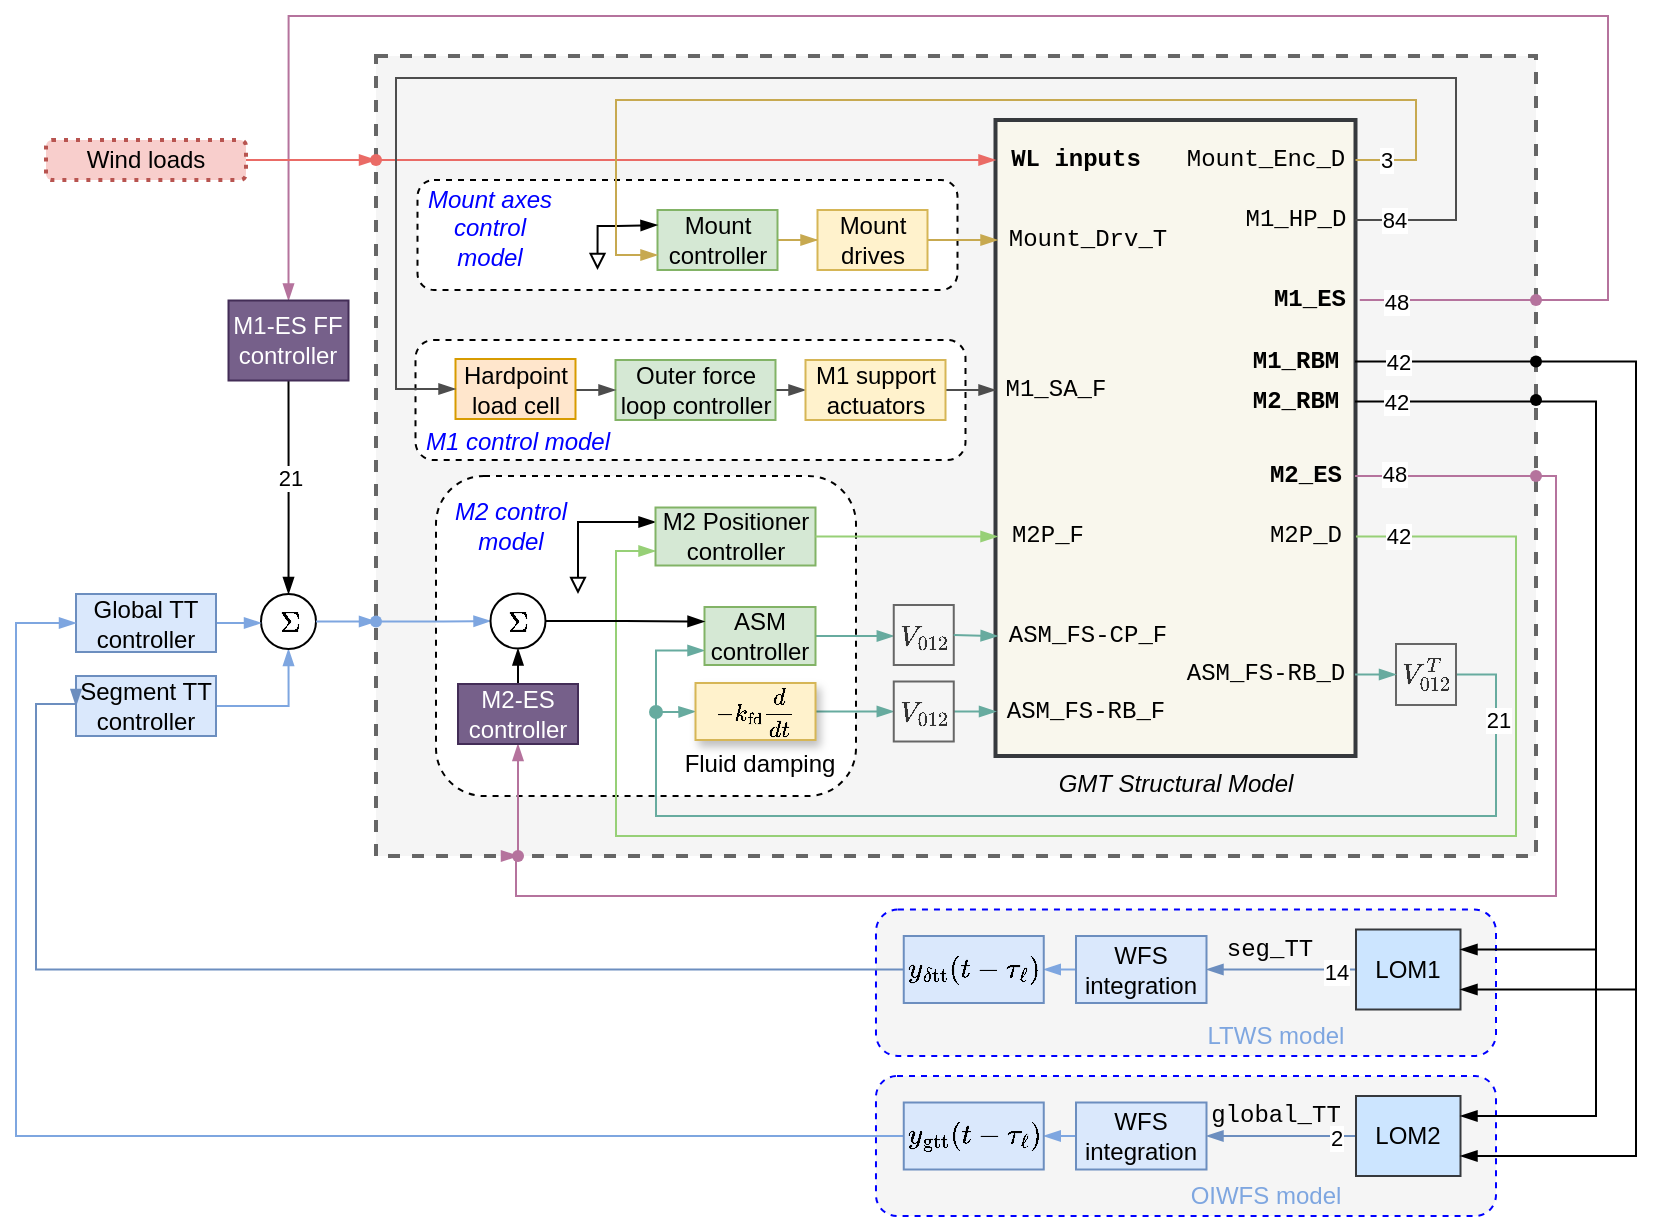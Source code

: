 <mxfile version="22.1.2" type="device" pages="3">
  <diagram name="Copy of main" id="WIOjSKMr4Zk1Stc3aARm">
    <mxGraphModel dx="1020" dy="560" grid="1" gridSize="10" guides="1" tooltips="1" connect="1" arrows="1" fold="1" page="1" pageScale="1" pageWidth="1169" pageHeight="827" math="1" shadow="0">
      <root>
        <mxCell id="1TwfS8tGQkZkNjPta-24-0" />
        <mxCell id="1TwfS8tGQkZkNjPta-24-1" parent="1TwfS8tGQkZkNjPta-24-0" />
        <mxCell id="1TwfS8tGQkZkNjPta-24-2" value="" style="rounded=1;whiteSpace=wrap;html=1;dashed=1;fillColor=#f5f5f5;strokeColor=#0000FF;fontColor=#333333;" parent="1TwfS8tGQkZkNjPta-24-1" vertex="1">
          <mxGeometry x="579.99" y="570" width="310.01" height="70" as="geometry" />
        </mxCell>
        <mxCell id="1TwfS8tGQkZkNjPta-24-3" value="" style="rounded=0;whiteSpace=wrap;html=1;dashed=1;fontStyle=2;labelBackgroundColor=none;gradientDirection=radial;strokeWidth=2;fillColor=#f5f5f5;fontColor=#333333;strokeColor=#666666;shadow=0;glass=0;perimeterSpacing=0;" parent="1TwfS8tGQkZkNjPta-24-1" vertex="1">
          <mxGeometry x="330" y="60" width="580" height="400" as="geometry" />
        </mxCell>
        <mxCell id="1TwfS8tGQkZkNjPta-24-4" value="" style="rounded=1;whiteSpace=wrap;html=1;dashed=1;fontStyle=2;labelBackgroundColor=none;gradientDirection=east;" parent="1TwfS8tGQkZkNjPta-24-1" vertex="1">
          <mxGeometry x="350.75" y="122" width="270" height="55" as="geometry" />
        </mxCell>
        <mxCell id="1TwfS8tGQkZkNjPta-24-5" value="" style="rounded=1;whiteSpace=wrap;html=1;dashed=1;fontStyle=2;labelBackgroundColor=none;gradientDirection=east;" parent="1TwfS8tGQkZkNjPta-24-1" vertex="1">
          <mxGeometry x="360" y="270" width="210" height="160" as="geometry" />
        </mxCell>
        <mxCell id="1TwfS8tGQkZkNjPta-24-6" value="" style="rounded=1;whiteSpace=wrap;html=1;dashed=1;fontStyle=2;labelBackgroundColor=none;gradientDirection=east;glass=0;sketch=0;" parent="1TwfS8tGQkZkNjPta-24-1" vertex="1">
          <mxGeometry x="349.75" y="202" width="275" height="60" as="geometry" />
        </mxCell>
        <mxCell id="1TwfS8tGQkZkNjPta-24-7" value="" style="rounded=0;whiteSpace=wrap;html=1;align=center;fillColor=#f9f7ed;strokeColor=#36393d;glass=0;strokeWidth=2;" parent="1TwfS8tGQkZkNjPta-24-1" vertex="1">
          <mxGeometry x="639.75" y="92" width="180" height="318" as="geometry" />
        </mxCell>
        <mxCell id="1TwfS8tGQkZkNjPta-24-8" value="" style="edgeStyle=orthogonalEdgeStyle;rounded=0;comic=0;orthogonalLoop=1;jettySize=auto;html=1;startArrow=blockThin;startFill=1;endArrow=none;endFill=0;exitX=0;exitY=0.5;exitDx=0;exitDy=0;entryX=1;entryY=0.5;entryDx=0;entryDy=0;strokeColor=#4D4D4D;" parent="1TwfS8tGQkZkNjPta-24-1" source="1TwfS8tGQkZkNjPta-24-38" target="1TwfS8tGQkZkNjPta-24-9" edge="1">
          <mxGeometry relative="1" as="geometry">
            <mxPoint x="519.75" y="217" as="sourcePoint" />
            <Array as="points">
              <mxPoint x="509.75" y="227" />
              <mxPoint x="509.75" y="227" />
            </Array>
          </mxGeometry>
        </mxCell>
        <mxCell id="1TwfS8tGQkZkNjPta-24-9" value="Outer force&lt;br&gt;loop controller" style="rounded=0;whiteSpace=wrap;html=1;align=center;fillColor=#d5e8d4;strokeColor=#82b366;" parent="1TwfS8tGQkZkNjPta-24-1" vertex="1">
          <mxGeometry x="449.75" y="212" width="80" height="30" as="geometry" />
        </mxCell>
        <mxCell id="1TwfS8tGQkZkNjPta-24-10" value="" style="edgeStyle=orthogonalEdgeStyle;rounded=0;comic=0;orthogonalLoop=1;jettySize=auto;html=1;startArrow=blockThin;startFill=1;endArrow=none;endFill=0;fontFamily=Courier New;fontSize=10;strokeColor=#C7A950;" parent="1TwfS8tGQkZkNjPta-24-1" source="1TwfS8tGQkZkNjPta-24-22" target="1TwfS8tGQkZkNjPta-24-11" edge="1">
          <mxGeometry relative="1" as="geometry" />
        </mxCell>
        <mxCell id="1TwfS8tGQkZkNjPta-24-11" value="Mount&lt;br&gt;controller" style="rounded=0;whiteSpace=wrap;html=1;align=center;fillColor=#d5e8d4;strokeColor=#82b366;" parent="1TwfS8tGQkZkNjPta-24-1" vertex="1">
          <mxGeometry x="470.75" y="137" width="60" height="30" as="geometry" />
        </mxCell>
        <mxCell id="1TwfS8tGQkZkNjPta-24-12" style="edgeStyle=elbowEdgeStyle;rounded=0;jumpStyle=gap;orthogonalLoop=1;jettySize=auto;html=1;exitX=1;exitY=0.5;exitDx=0;exitDy=0;entryX=0;entryY=0.5;entryDx=0;entryDy=0;endArrow=blockThin;endFill=1;strokeColor=#4D4D4D;" parent="1TwfS8tGQkZkNjPta-24-1" source="1TwfS8tGQkZkNjPta-24-38" target="1TwfS8tGQkZkNjPta-24-19" edge="1">
          <mxGeometry relative="1" as="geometry">
            <mxPoint x="579.75" y="207" as="sourcePoint" />
            <mxPoint x="609.75" y="207" as="targetPoint" />
          </mxGeometry>
        </mxCell>
        <mxCell id="1TwfS8tGQkZkNjPta-24-13" style="edgeStyle=orthogonalEdgeStyle;rounded=0;orthogonalLoop=1;jettySize=auto;html=1;exitDx=0;exitDy=0;startArrow=none;startFill=0;endArrow=blockThin;endFill=1;strokeColor=#EA6B66;" parent="1TwfS8tGQkZkNjPta-24-1" source="1TwfS8tGQkZkNjPta-24-110" target="1TwfS8tGQkZkNjPta-24-27" edge="1">
          <mxGeometry relative="1" as="geometry" />
        </mxCell>
        <mxCell id="1TwfS8tGQkZkNjPta-24-14" value="Wind loads" style="rounded=1;whiteSpace=wrap;html=1;align=center;dashed=1;dashPattern=1 2;fillColor=#f8cecc;strokeColor=#b85450;glass=0;strokeWidth=2;" parent="1TwfS8tGQkZkNjPta-24-1" vertex="1">
          <mxGeometry x="165" y="102" width="100" height="20" as="geometry" />
        </mxCell>
        <mxCell id="1TwfS8tGQkZkNjPta-24-15" value="Mount_Enc_D" style="text;html=1;strokeColor=none;fillColor=none;align=center;verticalAlign=middle;whiteSpace=wrap;rounded=0;fontFamily=Courier New;fontSize=12;" parent="1TwfS8tGQkZkNjPta-24-1" vertex="1">
          <mxGeometry x="729.75" y="102" width="90" height="20" as="geometry" />
        </mxCell>
        <mxCell id="1TwfS8tGQkZkNjPta-24-16" value="ASM_FS-RB_D" style="text;html=1;strokeColor=none;fillColor=none;align=center;verticalAlign=middle;whiteSpace=wrap;rounded=0;fontFamily=Courier New;fontSize=12;" parent="1TwfS8tGQkZkNjPta-24-1" vertex="1">
          <mxGeometry x="729.75" y="359.25" width="89.75" height="20" as="geometry" />
        </mxCell>
        <mxCell id="1TwfS8tGQkZkNjPta-24-17" value="M1_HP_D" style="text;html=1;strokeColor=none;fillColor=none;align=center;verticalAlign=middle;whiteSpace=wrap;rounded=0;fontFamily=Courier New;fontSize=12;fontStyle=0" parent="1TwfS8tGQkZkNjPta-24-1" vertex="1">
          <mxGeometry x="759.75" y="132" width="60" height="20" as="geometry" />
        </mxCell>
        <mxCell id="1TwfS8tGQkZkNjPta-24-18" value="M1_RBM" style="text;html=1;strokeColor=none;fillColor=none;align=center;verticalAlign=middle;whiteSpace=wrap;rounded=0;fontFamily=Courier New;fontSize=12;fontStyle=1" parent="1TwfS8tGQkZkNjPta-24-1" vertex="1">
          <mxGeometry x="759.5" y="202.75" width="60" height="20" as="geometry" />
        </mxCell>
        <mxCell id="1TwfS8tGQkZkNjPta-24-19" value="M1_SA_F" style="text;html=1;strokeColor=none;fillColor=none;align=center;verticalAlign=middle;whiteSpace=wrap;rounded=0;fontFamily=Courier New;fontSize=12;fontStyle=0" parent="1TwfS8tGQkZkNjPta-24-1" vertex="1">
          <mxGeometry x="639.75" y="217" width="60" height="20" as="geometry" />
        </mxCell>
        <mxCell id="1TwfS8tGQkZkNjPta-24-20" value="Mount_Drv_T" style="text;html=1;strokeColor=none;fillColor=none;align=center;verticalAlign=middle;whiteSpace=wrap;rounded=0;fontFamily=Courier New;fontSize=12;" parent="1TwfS8tGQkZkNjPta-24-1" vertex="1">
          <mxGeometry x="640.75" y="142" width="90" height="20" as="geometry" />
        </mxCell>
        <mxCell id="1TwfS8tGQkZkNjPta-24-21" style="edgeStyle=orthogonalEdgeStyle;rounded=0;orthogonalLoop=1;jettySize=auto;html=1;exitX=1;exitY=0.5;exitDx=0;exitDy=0;startArrow=none;startFill=0;endArrow=blockThin;endFill=1;strokeColor=#C7A950;" parent="1TwfS8tGQkZkNjPta-24-1" source="1TwfS8tGQkZkNjPta-24-22" target="1TwfS8tGQkZkNjPta-24-20" edge="1">
          <mxGeometry relative="1" as="geometry" />
        </mxCell>
        <mxCell id="1TwfS8tGQkZkNjPta-24-22" value="Mount&lt;br&gt;drives" style="rounded=0;whiteSpace=wrap;html=1;align=center;fillColor=#fff2cc;strokeColor=#d6b656;" parent="1TwfS8tGQkZkNjPta-24-1" vertex="1">
          <mxGeometry x="550.75" y="137" width="55" height="30" as="geometry" />
        </mxCell>
        <mxCell id="1TwfS8tGQkZkNjPta-24-23" style="edgeStyle=orthogonalEdgeStyle;rounded=0;orthogonalLoop=1;jettySize=auto;html=1;entryX=0;entryY=0.25;entryDx=0;entryDy=0;endArrow=blockThin;endFill=1;startArrow=block;startFill=0;" parent="1TwfS8tGQkZkNjPta-24-1" target="1TwfS8tGQkZkNjPta-24-11" edge="1">
          <mxGeometry relative="1" as="geometry">
            <mxPoint x="440.75" y="167" as="sourcePoint" />
            <Array as="points">
              <mxPoint x="440.75" y="145" />
              <mxPoint x="450.75" y="145" />
            </Array>
          </mxGeometry>
        </mxCell>
        <mxCell id="1TwfS8tGQkZkNjPta-24-24" style="edgeStyle=orthogonalEdgeStyle;rounded=0;jumpStyle=gap;orthogonalLoop=1;jettySize=auto;html=1;entryX=0;entryY=0.25;entryDx=0;entryDy=0;endArrow=blockThin;endFill=1;startArrow=block;startFill=0;" parent="1TwfS8tGQkZkNjPta-24-1" target="1TwfS8tGQkZkNjPta-24-34" edge="1">
          <mxGeometry relative="1" as="geometry">
            <Array as="points">
              <mxPoint x="431" y="328.75" />
              <mxPoint x="431" y="292.75" />
            </Array>
            <mxPoint x="431" y="329" as="sourcePoint" />
          </mxGeometry>
        </mxCell>
        <mxCell id="1TwfS8tGQkZkNjPta-24-25" value="ASM_FS-CP_F" style="text;html=1;strokeColor=none;fillColor=none;align=center;verticalAlign=middle;whiteSpace=wrap;rounded=0;fontFamily=Courier New;fontSize=12;" parent="1TwfS8tGQkZkNjPta-24-1" vertex="1">
          <mxGeometry x="640.75" y="340" width="90" height="20" as="geometry" />
        </mxCell>
        <mxCell id="1TwfS8tGQkZkNjPta-24-26" value="M2_RBM" style="text;html=1;strokeColor=none;fillColor=none;align=center;verticalAlign=middle;whiteSpace=wrap;rounded=0;fontFamily=Courier New;fontSize=12;fontStyle=1" parent="1TwfS8tGQkZkNjPta-24-1" vertex="1">
          <mxGeometry x="759.5" y="222.75" width="60" height="20" as="geometry" />
        </mxCell>
        <mxCell id="1TwfS8tGQkZkNjPta-24-27" value="WL inputs" style="text;html=1;strokeColor=none;fillColor=none;align=center;verticalAlign=middle;whiteSpace=wrap;rounded=0;fontFamily=Courier New;fontSize=12;fontStyle=1" parent="1TwfS8tGQkZkNjPta-24-1" vertex="1">
          <mxGeometry x="639.75" y="102" width="80" height="20" as="geometry" />
        </mxCell>
        <mxCell id="1TwfS8tGQkZkNjPta-24-28" value="GMT Structural Model" style="text;html=1;strokeColor=none;fillColor=none;align=center;verticalAlign=middle;whiteSpace=wrap;rounded=0;fontFamily=Helvetica;fontSize=12;fontStyle=2" parent="1TwfS8tGQkZkNjPta-24-1" vertex="1">
          <mxGeometry x="654.75" y="414" width="150" height="20" as="geometry" />
        </mxCell>
        <mxCell id="1TwfS8tGQkZkNjPta-24-29" style="edgeStyle=orthogonalEdgeStyle;rounded=0;comic=0;orthogonalLoop=1;jettySize=auto;html=1;exitX=0;exitY=0.5;exitDx=0;exitDy=0;startArrow=blockThin;startFill=1;endArrow=none;endFill=0;fontFamily=Helvetica;fontSize=12;entryX=1;entryY=0.5;entryDx=0;entryDy=0;strokeColor=#4D4D4D;" parent="1TwfS8tGQkZkNjPta-24-1" source="1TwfS8tGQkZkNjPta-24-9" target="1TwfS8tGQkZkNjPta-24-37" edge="1">
          <mxGeometry relative="1" as="geometry">
            <mxPoint x="379.75" y="187" as="targetPoint" />
          </mxGeometry>
        </mxCell>
        <mxCell id="1TwfS8tGQkZkNjPta-24-30" value="M2P_F" style="text;html=1;strokeColor=none;fillColor=none;align=center;verticalAlign=middle;whiteSpace=wrap;rounded=0;fontFamily=Courier New;fontSize=12;fontStyle=0;" parent="1TwfS8tGQkZkNjPta-24-1" vertex="1">
          <mxGeometry x="640.75" y="290.25" width="50" height="20" as="geometry" />
        </mxCell>
        <mxCell id="1TwfS8tGQkZkNjPta-24-31" style="edgeStyle=orthogonalEdgeStyle;rounded=0;orthogonalLoop=1;jettySize=auto;html=1;entryX=0;entryY=0.75;entryDx=0;entryDy=0;jumpStyle=gap;endArrow=blockThin;endFill=1;strokeColor=#97D077;startArrow=none;exitX=1;exitY=0.5;exitDx=0;exitDy=0;" parent="1TwfS8tGQkZkNjPta-24-1" source="1TwfS8tGQkZkNjPta-24-33" target="1TwfS8tGQkZkNjPta-24-34" edge="1">
          <mxGeometry relative="1" as="geometry">
            <mxPoint x="459.75" y="522" as="targetPoint" />
            <Array as="points">
              <mxPoint x="900" y="300" />
              <mxPoint x="900" y="450" />
              <mxPoint x="450" y="450" />
              <mxPoint x="450" y="308" />
            </Array>
            <mxPoint x="879.75" y="432" as="sourcePoint" />
          </mxGeometry>
        </mxCell>
        <mxCell id="1TwfS8tGQkZkNjPta-24-32" value="42" style="edgeLabel;html=1;align=center;verticalAlign=middle;resizable=0;points=[];" parent="1TwfS8tGQkZkNjPta-24-31" vertex="1" connectable="0">
          <mxGeometry x="-0.951" relative="1" as="geometry">
            <mxPoint y="-1" as="offset" />
          </mxGeometry>
        </mxCell>
        <mxCell id="1TwfS8tGQkZkNjPta-24-33" value="M2P_D" style="text;html=1;strokeColor=none;fillColor=none;align=center;verticalAlign=middle;whiteSpace=wrap;rounded=0;fontFamily=Courier New;fontSize=12;fontStyle=0;" parent="1TwfS8tGQkZkNjPta-24-1" vertex="1">
          <mxGeometry x="770" y="290.25" width="50" height="20" as="geometry" />
        </mxCell>
        <mxCell id="1TwfS8tGQkZkNjPta-24-34" value="M2 Positioner&lt;br&gt;controller" style="rounded=0;whiteSpace=wrap;html=1;align=center;fillColor=#d5e8d4;strokeColor=#82b366;" parent="1TwfS8tGQkZkNjPta-24-1" vertex="1">
          <mxGeometry x="469.75" y="285.75" width="80" height="29" as="geometry" />
        </mxCell>
        <mxCell id="1TwfS8tGQkZkNjPta-24-35" value="" style="edgeStyle=orthogonalEdgeStyle;rounded=0;jumpStyle=gap;orthogonalLoop=1;jettySize=auto;html=1;exitX=1;exitY=0.5;exitDx=0;exitDy=0;endArrow=blockThin;endFill=1;strokeColor=#97D077;" parent="1TwfS8tGQkZkNjPta-24-1" source="1TwfS8tGQkZkNjPta-24-34" target="1TwfS8tGQkZkNjPta-24-30" edge="1">
          <mxGeometry relative="1" as="geometry">
            <mxPoint x="580.75" y="294.75" as="sourcePoint" />
          </mxGeometry>
        </mxCell>
        <mxCell id="1TwfS8tGQkZkNjPta-24-36" value="" style="edgeStyle=orthogonalEdgeStyle;rounded=0;jumpStyle=gap;orthogonalLoop=1;jettySize=auto;html=1;endArrow=blockThin;endFill=1;entryX=0;entryY=0.5;entryDx=0;entryDy=0;strokeColor=#67AB9F;exitX=1;exitY=0.5;exitDx=0;exitDy=0;" parent="1TwfS8tGQkZkNjPta-24-1" source="1TwfS8tGQkZkNjPta-24-80" target="1TwfS8tGQkZkNjPta-24-54" edge="1">
          <mxGeometry relative="1" as="geometry">
            <mxPoint x="549.75" y="356.5" as="targetPoint" />
            <mxPoint x="532.75" y="357" as="sourcePoint" />
          </mxGeometry>
        </mxCell>
        <mxCell id="1TwfS8tGQkZkNjPta-24-37" value="Hardpoint load cell" style="rounded=0;whiteSpace=wrap;html=1;align=center;labelBackgroundColor=none;fillColor=#ffe6cc;strokeColor=#d79b00;" parent="1TwfS8tGQkZkNjPta-24-1" vertex="1">
          <mxGeometry x="369.75" y="211.5" width="60" height="30" as="geometry" />
        </mxCell>
        <mxCell id="1TwfS8tGQkZkNjPta-24-38" value="M1 support&lt;br&gt;actuators" style="rounded=0;whiteSpace=wrap;html=1;align=center;fillColor=#fff2cc;strokeColor=#d6b656;" parent="1TwfS8tGQkZkNjPta-24-1" vertex="1">
          <mxGeometry x="544.75" y="212" width="70" height="30" as="geometry" />
        </mxCell>
        <mxCell id="1TwfS8tGQkZkNjPta-24-39" value="M1 control model" style="text;html=1;strokeColor=none;fillColor=none;align=center;verticalAlign=middle;whiteSpace=wrap;rounded=0;fontFamily=Helvetica;fontSize=12;fontStyle=2;fontColor=#0000FF;" parent="1TwfS8tGQkZkNjPta-24-1" vertex="1">
          <mxGeometry x="351" y="242.75" width="100" height="20" as="geometry" />
        </mxCell>
        <mxCell id="1TwfS8tGQkZkNjPta-24-40" style="edgeStyle=orthogonalEdgeStyle;rounded=0;orthogonalLoop=1;jettySize=auto;html=1;exitX=0.5;exitY=1;exitDx=0;exitDy=0;fontColor=#000000;strokeColor=#000000;" parent="1TwfS8tGQkZkNjPta-24-1" source="1TwfS8tGQkZkNjPta-24-6" target="1TwfS8tGQkZkNjPta-24-6" edge="1">
          <mxGeometry x="70" y="100" as="geometry" />
        </mxCell>
        <mxCell id="1TwfS8tGQkZkNjPta-24-41" value="M2 control model" style="text;html=1;strokeColor=none;fillColor=none;align=center;verticalAlign=middle;whiteSpace=wrap;rounded=0;fontFamily=Helvetica;fontSize=12;fontStyle=2;fontColor=#0000FF;" parent="1TwfS8tGQkZkNjPta-24-1" vertex="1">
          <mxGeometry x="364.5" y="280" width="65.25" height="30" as="geometry" />
        </mxCell>
        <mxCell id="1TwfS8tGQkZkNjPta-24-42" value="Mount axes control&lt;br&gt;model" style="text;html=1;strokeColor=none;fillColor=none;align=center;verticalAlign=middle;whiteSpace=wrap;rounded=0;fontFamily=Helvetica;fontSize=12;fontStyle=2;fontColor=#0000FF;" parent="1TwfS8tGQkZkNjPta-24-1" vertex="1">
          <mxGeometry x="352" y="125" width="70.25" height="42" as="geometry" />
        </mxCell>
        <mxCell id="1TwfS8tGQkZkNjPta-24-43" value="" style="edgeStyle=orthogonalEdgeStyle;rounded=0;comic=0;orthogonalLoop=1;jettySize=auto;html=1;startArrow=blockThin;startFill=1;endArrow=none;endFill=0;fontFamily=Courier New;fontSize=10;entryX=1;entryY=0.5;entryDx=0;entryDy=0;exitX=0;exitY=0.75;exitDx=0;exitDy=0;strokeColor=#C7A950;" parent="1TwfS8tGQkZkNjPta-24-1" source="1TwfS8tGQkZkNjPta-24-11" target="1TwfS8tGQkZkNjPta-24-15" edge="1">
          <mxGeometry relative="1" as="geometry">
            <mxPoint x="479.75" y="112" as="sourcePoint" />
            <Array as="points">
              <mxPoint x="450" y="160" />
              <mxPoint x="450" y="82" />
              <mxPoint x="850" y="82" />
              <mxPoint x="850" y="112" />
            </Array>
            <mxPoint x="809.75" y="132" as="targetPoint" />
          </mxGeometry>
        </mxCell>
        <mxCell id="1TwfS8tGQkZkNjPta-24-44" value="3" style="edgeLabel;html=1;align=center;verticalAlign=middle;resizable=0;points=[];" parent="1TwfS8tGQkZkNjPta-24-43" vertex="1" connectable="0">
          <mxGeometry x="0.947" relative="1" as="geometry">
            <mxPoint as="offset" />
          </mxGeometry>
        </mxCell>
        <mxCell id="1TwfS8tGQkZkNjPta-24-45" style="edgeStyle=orthogonalEdgeStyle;rounded=0;comic=0;orthogonalLoop=1;jettySize=auto;html=1;startArrow=blockThin;startFill=1;endArrow=none;endFill=0;fontFamily=Helvetica;fontSize=12;entryX=1;entryY=0.5;entryDx=0;entryDy=0;strokeColor=#4D4D4D;exitX=0;exitY=0.5;exitDx=0;exitDy=0;" parent="1TwfS8tGQkZkNjPta-24-1" source="1TwfS8tGQkZkNjPta-24-37" target="1TwfS8tGQkZkNjPta-24-17" edge="1">
          <mxGeometry relative="1" as="geometry">
            <mxPoint x="439.75" y="71" as="sourcePoint" />
            <Array as="points">
              <mxPoint x="340" y="227" />
              <mxPoint x="340" y="71" />
              <mxPoint x="870" y="71" />
              <mxPoint x="870" y="142" />
            </Array>
            <mxPoint x="357.75" y="81" as="targetPoint" />
          </mxGeometry>
        </mxCell>
        <mxCell id="1TwfS8tGQkZkNjPta-24-46" value="84" style="edgeLabel;html=1;align=center;verticalAlign=middle;resizable=0;points=[];" parent="1TwfS8tGQkZkNjPta-24-45" vertex="1" connectable="0">
          <mxGeometry x="0.956" relative="1" as="geometry">
            <mxPoint as="offset" />
          </mxGeometry>
        </mxCell>
        <mxCell id="1TwfS8tGQkZkNjPta-24-47" style="edgeStyle=orthogonalEdgeStyle;rounded=0;comic=0;orthogonalLoop=1;jettySize=auto;html=1;exitX=0;exitY=0.75;exitDx=0;exitDy=0;entryX=1;entryY=0.5;entryDx=0;entryDy=0;startArrow=blockThin;startFill=1;endArrow=none;endFill=0;fontFamily=Courier New;fontSize=10;strokeColor=#67AB9F;" parent="1TwfS8tGQkZkNjPta-24-1" source="1TwfS8tGQkZkNjPta-24-80" target="1TwfS8tGQkZkNjPta-24-56" edge="1">
          <mxGeometry relative="1" as="geometry">
            <Array as="points">
              <mxPoint x="470" y="357" />
              <mxPoint x="470" y="440" />
              <mxPoint x="890" y="440" />
              <mxPoint x="890" y="369" />
            </Array>
            <mxPoint x="569.75" y="412" as="sourcePoint" />
            <mxPoint x="499.75" y="422" as="targetPoint" />
          </mxGeometry>
        </mxCell>
        <mxCell id="1TwfS8tGQkZkNjPta-24-48" value="21" style="edgeLabel;html=1;align=center;verticalAlign=middle;resizable=0;points=[];" parent="1TwfS8tGQkZkNjPta-24-47" vertex="1" connectable="0">
          <mxGeometry x="0.863" y="-1" relative="1" as="geometry">
            <mxPoint as="offset" />
          </mxGeometry>
        </mxCell>
        <mxCell id="1TwfS8tGQkZkNjPta-24-49" value="" style="rounded=1;whiteSpace=wrap;html=1;dashed=1;fillColor=#f5f5f5;strokeColor=#0000FF;fontColor=#333333;" parent="1TwfS8tGQkZkNjPta-24-1" vertex="1">
          <mxGeometry x="579.99" y="486.75" width="310.01" height="73.25" as="geometry" />
        </mxCell>
        <mxCell id="1TwfS8tGQkZkNjPta-24-50" value="" style="edgeStyle=orthogonalEdgeStyle;rounded=0;orthogonalLoop=1;jettySize=auto;html=1;endArrow=blockThin;endFill=1;exitX=1;exitY=0.5;exitDx=0;exitDy=0;strokeColor=#7EA6E0;entryX=0.5;entryY=1;entryDx=0;entryDy=0;" parent="1TwfS8tGQkZkNjPta-24-1" source="1TwfS8tGQkZkNjPta-24-51" target="1TwfS8tGQkZkNjPta-24-66" edge="1">
          <mxGeometry relative="1" as="geometry">
            <mxPoint x="266.25" y="384.5" as="sourcePoint" />
            <mxPoint x="306.25" y="459.5" as="targetPoint" />
            <Array as="points">
              <mxPoint x="286" y="385" />
            </Array>
          </mxGeometry>
        </mxCell>
        <mxCell id="1TwfS8tGQkZkNjPta-24-51" value="Segment TT&lt;br&gt;controller" style="rounded=0;whiteSpace=wrap;html=1;align=center;labelBackgroundColor=none;fillColor=#dae8fc;strokeColor=#6c8ebf;" parent="1TwfS8tGQkZkNjPta-24-1" vertex="1">
          <mxGeometry x="180" y="370" width="70" height="30" as="geometry" />
        </mxCell>
        <mxCell id="1TwfS8tGQkZkNjPta-24-52" style="edgeStyle=orthogonalEdgeStyle;rounded=0;jumpStyle=gap;orthogonalLoop=1;jettySize=auto;html=1;entryX=0;entryY=0.5;entryDx=0;entryDy=0;exitX=1;exitY=0.5;exitDx=0;exitDy=0;endArrow=blockThin;endFill=1;strokeColor=#67AB9F;" parent="1TwfS8tGQkZkNjPta-24-1" source="1TwfS8tGQkZkNjPta-24-59" target="1TwfS8tGQkZkNjPta-24-104" edge="1">
          <mxGeometry relative="1" as="geometry">
            <mxPoint x="512.5" y="521" as="sourcePoint" />
            <mxPoint x="566.13" y="387.75" as="targetPoint" />
            <Array as="points" />
          </mxGeometry>
        </mxCell>
        <mxCell id="1TwfS8tGQkZkNjPta-24-53" value="Fluid damping" style="text;html=1;strokeColor=none;fillColor=none;align=center;verticalAlign=middle;whiteSpace=wrap;rounded=0;" parent="1TwfS8tGQkZkNjPta-24-1" vertex="1">
          <mxGeometry x="482" y="404" width="80" height="20" as="geometry" />
        </mxCell>
        <mxCell id="1TwfS8tGQkZkNjPta-24-54" value="$$V_{012}$$" style="rounded=0;whiteSpace=wrap;html=1;align=center;fillColor=#f5f5f5;strokeColor=#666666;fontColor=#333333;" parent="1TwfS8tGQkZkNjPta-24-1" vertex="1">
          <mxGeometry x="588.88" y="334.5" width="30" height="30" as="geometry" />
        </mxCell>
        <mxCell id="1TwfS8tGQkZkNjPta-24-55" style="edgeStyle=orthogonalEdgeStyle;rounded=0;orthogonalLoop=1;jettySize=auto;html=1;entryX=0;entryY=0.5;entryDx=0;entryDy=0;endArrow=blockThin;endFill=1;startArrow=oval;startFill=1;fillColor=#d5e8d4;strokeColor=#67AB9F;" parent="1TwfS8tGQkZkNjPta-24-1" target="1TwfS8tGQkZkNjPta-24-59" edge="1">
          <mxGeometry relative="1" as="geometry">
            <mxPoint x="470" y="388" as="sourcePoint" />
            <mxPoint x="391" y="521" as="targetPoint" />
            <Array as="points">
              <mxPoint x="480" y="388" />
              <mxPoint x="480" y="388" />
            </Array>
          </mxGeometry>
        </mxCell>
        <mxCell id="1TwfS8tGQkZkNjPta-24-56" value="$$V_{012}^T$$" style="rounded=0;whiteSpace=wrap;html=1;align=center;fillColor=#f5f5f5;strokeColor=#666666;fontColor=#333333;" parent="1TwfS8tGQkZkNjPta-24-1" vertex="1">
          <mxGeometry x="840" y="354" width="30" height="30.5" as="geometry" />
        </mxCell>
        <mxCell id="1TwfS8tGQkZkNjPta-24-57" style="edgeStyle=orthogonalEdgeStyle;rounded=0;orthogonalLoop=1;jettySize=auto;html=1;exitX=1;exitY=0.5;exitDx=0;exitDy=0;entryX=1;entryY=0.5;entryDx=0;entryDy=0;startArrow=none;startFill=0;endArrow=blockThin;endFill=1;fillColor=#dae8fc;strokeColor=#6c8ebf;" parent="1TwfS8tGQkZkNjPta-24-1" source="1TwfS8tGQkZkNjPta-24-75" target="1TwfS8tGQkZkNjPta-24-62" edge="1">
          <mxGeometry relative="1" as="geometry">
            <Array as="points">
              <mxPoint x="820" y="517" />
            </Array>
            <mxPoint x="1282.5" y="792" as="sourcePoint" />
          </mxGeometry>
        </mxCell>
        <mxCell id="1TwfS8tGQkZkNjPta-24-58" value="14" style="edgeLabel;html=1;align=center;verticalAlign=middle;resizable=0;points=[];" parent="1TwfS8tGQkZkNjPta-24-57" vertex="1" connectable="0">
          <mxGeometry x="-0.713" y="1" relative="1" as="geometry">
            <mxPoint as="offset" />
          </mxGeometry>
        </mxCell>
        <mxCell id="1TwfS8tGQkZkNjPta-24-59" value="&lt;font style=&quot;font-size: 10px;&quot;&gt;$$-k_{\text{fd}}\frac{d}{dt}$$&lt;/font&gt;" style="rounded=0;whiteSpace=wrap;html=1;align=center;fillColor=#fff2cc;strokeColor=#d6b656;shadow=1;" parent="1TwfS8tGQkZkNjPta-24-1" vertex="1">
          <mxGeometry x="489.75" y="373.5" width="60" height="28.5" as="geometry" />
        </mxCell>
        <mxCell id="1TwfS8tGQkZkNjPta-24-60" style="edgeStyle=orthogonalEdgeStyle;rounded=0;orthogonalLoop=1;jettySize=auto;html=1;exitX=0;exitY=0.5;exitDx=0;exitDy=0;entryX=0;entryY=0.5;entryDx=0;entryDy=0;startArrow=none;startFill=0;endArrow=blockThin;endFill=1;fillColor=#dae8fc;strokeColor=#6c8ebf;" parent="1TwfS8tGQkZkNjPta-24-1" source="1TwfS8tGQkZkNjPta-24-63" target="1TwfS8tGQkZkNjPta-24-51" edge="1">
          <mxGeometry relative="1" as="geometry">
            <mxPoint x="605" y="870.75" as="targetPoint" />
            <Array as="points">
              <mxPoint x="160" y="517" />
              <mxPoint x="160" y="384" />
            </Array>
          </mxGeometry>
        </mxCell>
        <mxCell id="1TwfS8tGQkZkNjPta-24-61" style="edgeStyle=orthogonalEdgeStyle;rounded=0;orthogonalLoop=1;jettySize=auto;html=1;exitX=0;exitY=0.5;exitDx=0;exitDy=0;entryX=1;entryY=0.5;entryDx=0;entryDy=0;endArrow=blockThin;endFill=1;strokeColor=#7EA6E0;" parent="1TwfS8tGQkZkNjPta-24-1" source="1TwfS8tGQkZkNjPta-24-62" target="1TwfS8tGQkZkNjPta-24-63" edge="1">
          <mxGeometry relative="1" as="geometry" />
        </mxCell>
        <mxCell id="1TwfS8tGQkZkNjPta-24-62" value="WFS&lt;br style=&quot;border-color: var(--border-color);&quot;&gt;integration" style="rounded=0;whiteSpace=wrap;html=1;align=center;labelBackgroundColor=none;fillColor=#dae8fc;strokeColor=#6c8ebf;" parent="1TwfS8tGQkZkNjPta-24-1" vertex="1">
          <mxGeometry x="680" y="500" width="65.25" height="33.5" as="geometry" />
        </mxCell>
        <mxCell id="1TwfS8tGQkZkNjPta-24-63" value="$$y_{\delta\text{tt}}(t-\tau_\ell)$$" style="rounded=0;whiteSpace=wrap;html=1;align=center;labelBackgroundColor=none;fillColor=#dae8fc;strokeColor=#6c8ebf;" parent="1TwfS8tGQkZkNjPta-24-1" vertex="1">
          <mxGeometry x="593.88" y="500" width="70" height="33.5" as="geometry" />
        </mxCell>
        <mxCell id="1TwfS8tGQkZkNjPta-24-64" value="LTWS model" style="text;html=1;align=center;verticalAlign=middle;whiteSpace=wrap;rounded=0;fontColor=#7EA6E0;" parent="1TwfS8tGQkZkNjPta-24-1" vertex="1">
          <mxGeometry x="739.5" y="540" width="80" height="20" as="geometry" />
        </mxCell>
        <mxCell id="1TwfS8tGQkZkNjPta-24-65" style="edgeStyle=orthogonalEdgeStyle;rounded=0;orthogonalLoop=1;jettySize=auto;html=1;exitDx=0;exitDy=0;entryX=0;entryY=0.5;entryDx=0;entryDy=0;strokeColor=#7EA6E0;endArrow=blockThin;endFill=1;" parent="1TwfS8tGQkZkNjPta-24-1" source="1TwfS8tGQkZkNjPta-24-115" target="1TwfS8tGQkZkNjPta-24-89" edge="1">
          <mxGeometry relative="1" as="geometry" />
        </mxCell>
        <mxCell id="1TwfS8tGQkZkNjPta-24-66" value="$$\Sigma$$" style="ellipse;whiteSpace=wrap;html=1;aspect=fixed;" parent="1TwfS8tGQkZkNjPta-24-1" vertex="1">
          <mxGeometry x="272.5" y="329" width="27.5" height="27.5" as="geometry" />
        </mxCell>
        <mxCell id="1TwfS8tGQkZkNjPta-24-67" style="edgeStyle=orthogonalEdgeStyle;rounded=0;orthogonalLoop=1;jettySize=auto;html=1;exitX=1;exitY=0.5;exitDx=0;exitDy=0;entryX=0.5;entryY=0;entryDx=0;entryDy=0;endArrow=blockThin;endFill=1;fillColor=#76608a;strokeColor=#B5739D;" parent="1TwfS8tGQkZkNjPta-24-1" source="1TwfS8tGQkZkNjPta-24-74" target="1TwfS8tGQkZkNjPta-24-71" edge="1">
          <mxGeometry relative="1" as="geometry">
            <Array as="points">
              <mxPoint x="946" y="182" />
              <mxPoint x="946" y="40" />
              <mxPoint x="286" y="40" />
            </Array>
            <mxPoint x="838.13" y="181.5" as="sourcePoint" />
          </mxGeometry>
        </mxCell>
        <mxCell id="1TwfS8tGQkZkNjPta-24-68" value="48" style="edgeLabel;html=1;align=center;verticalAlign=middle;resizable=0;points=[];" parent="1TwfS8tGQkZkNjPta-24-67" vertex="1" connectable="0">
          <mxGeometry x="-0.966" relative="1" as="geometry">
            <mxPoint y="1" as="offset" />
          </mxGeometry>
        </mxCell>
        <mxCell id="1TwfS8tGQkZkNjPta-24-69" style="edgeStyle=orthogonalEdgeStyle;rounded=0;orthogonalLoop=1;jettySize=auto;html=1;exitX=0.5;exitY=1;exitDx=0;exitDy=0;entryX=0.5;entryY=0;entryDx=0;entryDy=0;endArrow=blockThin;endFill=1;" parent="1TwfS8tGQkZkNjPta-24-1" source="1TwfS8tGQkZkNjPta-24-71" target="1TwfS8tGQkZkNjPta-24-66" edge="1">
          <mxGeometry relative="1" as="geometry">
            <Array as="points">
              <mxPoint x="286.5" y="290.25" />
              <mxPoint x="286.5" y="290.25" />
            </Array>
          </mxGeometry>
        </mxCell>
        <mxCell id="1TwfS8tGQkZkNjPta-24-70" value="21" style="edgeLabel;html=1;align=center;verticalAlign=middle;resizable=0;points=[];" parent="1TwfS8tGQkZkNjPta-24-69" vertex="1" connectable="0">
          <mxGeometry x="0.152" y="-1" relative="1" as="geometry">
            <mxPoint x="1" y="-13" as="offset" />
          </mxGeometry>
        </mxCell>
        <mxCell id="1TwfS8tGQkZkNjPta-24-71" value="M1-ES FF controller" style="rounded=0;whiteSpace=wrap;html=1;align=center;labelBackgroundColor=none;fillColor=#76608a;strokeColor=#432D57;fontColor=#ffffff;" parent="1TwfS8tGQkZkNjPta-24-1" vertex="1">
          <mxGeometry x="256.25" y="182.25" width="60" height="40" as="geometry" />
        </mxCell>
        <mxCell id="1TwfS8tGQkZkNjPta-24-72" style="edgeStyle=orthogonalEdgeStyle;rounded=0;orthogonalLoop=1;jettySize=auto;html=1;exitDx=0;exitDy=0;entryX=0.5;entryY=1;entryDx=0;entryDy=0;endArrow=blockThin;endFill=1;strokeColor=#B5739D;" parent="1TwfS8tGQkZkNjPta-24-1" source="1TwfS8tGQkZkNjPta-24-113" target="1TwfS8tGQkZkNjPta-24-93" edge="1">
          <mxGeometry relative="1" as="geometry">
            <Array as="points" />
          </mxGeometry>
        </mxCell>
        <mxCell id="1TwfS8tGQkZkNjPta-24-73" value="M2_ES" style="text;html=1;strokeColor=none;fillColor=none;align=center;verticalAlign=middle;whiteSpace=wrap;rounded=0;fontFamily=Courier New;fontSize=12;fontStyle=1" parent="1TwfS8tGQkZkNjPta-24-1" vertex="1">
          <mxGeometry x="769.75" y="260" width="49.75" height="20" as="geometry" />
        </mxCell>
        <mxCell id="1TwfS8tGQkZkNjPta-24-74" value="M1_ES" style="text;html=1;strokeColor=none;fillColor=none;align=center;verticalAlign=middle;whiteSpace=wrap;rounded=0;fontFamily=Courier New;fontSize=12;fontStyle=1" parent="1TwfS8tGQkZkNjPta-24-1" vertex="1">
          <mxGeometry x="771.88" y="172" width="50" height="20" as="geometry" />
        </mxCell>
        <mxCell id="1TwfS8tGQkZkNjPta-24-75" value="LOM1" style="rounded=0;whiteSpace=wrap;html=1;align=center;labelBackgroundColor=none;fillColor=#cce5ff;strokeColor=#36393d;direction=west;" parent="1TwfS8tGQkZkNjPta-24-1" vertex="1">
          <mxGeometry x="820" y="496.75" width="52.25" height="40" as="geometry" />
        </mxCell>
        <mxCell id="1TwfS8tGQkZkNjPta-24-76" value="" style="edgeStyle=orthogonalEdgeStyle;rounded=0;jumpStyle=gap;orthogonalLoop=1;jettySize=auto;html=1;exitX=1;exitY=0.5;exitDx=0;exitDy=0;endArrow=blockThin;endFill=1;entryX=0;entryY=0.75;entryDx=0;entryDy=0;" parent="1TwfS8tGQkZkNjPta-24-1" target="1TwfS8tGQkZkNjPta-24-75" edge="1">
          <mxGeometry relative="1" as="geometry">
            <mxPoint x="819.5" y="232.75" as="sourcePoint" />
            <mxPoint x="659.25" y="47.75" as="targetPoint" />
            <Array as="points">
              <mxPoint x="940" y="233" />
              <mxPoint x="940" y="507" />
            </Array>
          </mxGeometry>
        </mxCell>
        <mxCell id="1TwfS8tGQkZkNjPta-24-77" value="42" style="edgeLabel;html=1;align=center;verticalAlign=middle;resizable=0;points=[];" parent="1TwfS8tGQkZkNjPta-24-76" vertex="1" connectable="0">
          <mxGeometry x="-0.893" relative="1" as="geometry">
            <mxPoint x="-4" as="offset" />
          </mxGeometry>
        </mxCell>
        <mxCell id="1TwfS8tGQkZkNjPta-24-78" value="" style="edgeStyle=orthogonalEdgeStyle;rounded=0;jumpStyle=gap;orthogonalLoop=1;jettySize=auto;html=1;endArrow=blockThin;endFill=1;entryX=0;entryY=0.25;entryDx=0;entryDy=0;" parent="1TwfS8tGQkZkNjPta-24-1" source="1TwfS8tGQkZkNjPta-24-18" target="1TwfS8tGQkZkNjPta-24-75" edge="1">
          <mxGeometry relative="1" as="geometry">
            <mxPoint x="819.5" y="212.75" as="sourcePoint" />
            <mxPoint x="669.25" y="57.75" as="targetPoint" />
            <Array as="points">
              <mxPoint x="960" y="213" />
              <mxPoint x="960" y="527" />
            </Array>
          </mxGeometry>
        </mxCell>
        <mxCell id="1TwfS8tGQkZkNjPta-24-79" value="42" style="edgeLabel;html=1;align=center;verticalAlign=middle;resizable=0;points=[];" parent="1TwfS8tGQkZkNjPta-24-78" vertex="1" connectable="0">
          <mxGeometry x="-0.918" y="-1" relative="1" as="geometry">
            <mxPoint x="-1" y="-1" as="offset" />
          </mxGeometry>
        </mxCell>
        <mxCell id="1TwfS8tGQkZkNjPta-24-80" value="ASM&lt;br&gt;controller" style="rounded=0;whiteSpace=wrap;html=1;align=center;fillColor=#d5e8d4;strokeColor=#82b366;" parent="1TwfS8tGQkZkNjPta-24-1" vertex="1">
          <mxGeometry x="494.25" y="335.5" width="55.5" height="29" as="geometry" />
        </mxCell>
        <mxCell id="1TwfS8tGQkZkNjPta-24-81" value="" style="edgeStyle=orthogonalEdgeStyle;rounded=0;jumpStyle=gap;orthogonalLoop=1;jettySize=auto;html=1;endArrow=blockThin;endFill=1;strokeColor=#67AB9F;exitX=1;exitY=0.5;exitDx=0;exitDy=0;entryX=0;entryY=0.5;entryDx=0;entryDy=0;" parent="1TwfS8tGQkZkNjPta-24-1" source="1TwfS8tGQkZkNjPta-24-16" target="1TwfS8tGQkZkNjPta-24-56" edge="1">
          <mxGeometry relative="1" as="geometry">
            <mxPoint x="840" y="353" as="targetPoint" />
            <mxPoint x="588" y="361" as="sourcePoint" />
          </mxGeometry>
        </mxCell>
        <mxCell id="1TwfS8tGQkZkNjPta-24-82" value="" style="edgeStyle=orthogonalEdgeStyle;rounded=0;jumpStyle=gap;orthogonalLoop=1;jettySize=auto;html=1;endArrow=blockThin;endFill=1;strokeColor=#67AB9F;exitX=1;exitY=0.5;exitDx=0;exitDy=0;entryX=0;entryY=0.5;entryDx=0;entryDy=0;" parent="1TwfS8tGQkZkNjPta-24-1" source="1TwfS8tGQkZkNjPta-24-54" target="1TwfS8tGQkZkNjPta-24-25" edge="1">
          <mxGeometry relative="1" as="geometry">
            <mxPoint x="769.75" y="358" as="targetPoint" />
            <mxPoint x="539.5" y="574.75" as="sourcePoint" />
            <Array as="points">
              <mxPoint x="641" y="350" />
            </Array>
          </mxGeometry>
        </mxCell>
        <mxCell id="1TwfS8tGQkZkNjPta-24-83" style="edgeStyle=orthogonalEdgeStyle;rounded=0;orthogonalLoop=1;jettySize=auto;html=1;exitX=0.5;exitY=1;exitDx=0;exitDy=0;" parent="1TwfS8tGQkZkNjPta-24-1" source="1TwfS8tGQkZkNjPta-24-3" target="1TwfS8tGQkZkNjPta-24-3" edge="1">
          <mxGeometry relative="1" as="geometry" />
        </mxCell>
        <mxCell id="1TwfS8tGQkZkNjPta-24-84" value="" style="edgeStyle=orthogonalEdgeStyle;rounded=0;jumpStyle=gap;orthogonalLoop=1;jettySize=auto;html=1;endArrow=blockThin;endFill=1;strokeColor=#67AB9F;exitX=1;exitY=0.5;exitDx=0;exitDy=0;entryX=0;entryY=0.5;entryDx=0;entryDy=0;" parent="1TwfS8tGQkZkNjPta-24-1" source="1TwfS8tGQkZkNjPta-24-104" target="1TwfS8tGQkZkNjPta-24-85" edge="1">
          <mxGeometry relative="1" as="geometry">
            <mxPoint x="630" y="388" as="targetPoint" />
            <mxPoint x="593.88" y="387.75" as="sourcePoint" />
            <Array as="points">
              <mxPoint x="610" y="388" />
            </Array>
          </mxGeometry>
        </mxCell>
        <mxCell id="1TwfS8tGQkZkNjPta-24-85" value="ASM_FS-RB_F" style="text;html=1;strokeColor=none;fillColor=none;align=center;verticalAlign=middle;whiteSpace=wrap;rounded=0;fontFamily=Courier New;fontSize=12;" parent="1TwfS8tGQkZkNjPta-24-1" vertex="1">
          <mxGeometry x="640" y="377.75" width="90" height="20" as="geometry" />
        </mxCell>
        <mxCell id="1TwfS8tGQkZkNjPta-24-86" value="seg_TT" style="text;html=1;strokeColor=none;fillColor=none;align=center;verticalAlign=middle;whiteSpace=wrap;rounded=0;fontFamily=Courier New;fontSize=12;fontStyle=0;" parent="1TwfS8tGQkZkNjPta-24-1" vertex="1">
          <mxGeometry x="751.63" y="496.75" width="50.25" height="20" as="geometry" />
        </mxCell>
        <mxCell id="1TwfS8tGQkZkNjPta-24-87" value="global_TT" style="text;html=1;strokeColor=none;fillColor=none;align=center;verticalAlign=middle;whiteSpace=wrap;rounded=0;fontFamily=Courier New;fontSize=12;fontStyle=0;" parent="1TwfS8tGQkZkNjPta-24-1" vertex="1">
          <mxGeometry x="745.25" y="580" width="70.25" height="20" as="geometry" />
        </mxCell>
        <mxCell id="1TwfS8tGQkZkNjPta-24-88" style="edgeStyle=orthogonalEdgeStyle;rounded=0;orthogonalLoop=1;jettySize=auto;html=1;exitX=1;exitY=0.5;exitDx=0;exitDy=0;entryX=0;entryY=0.25;entryDx=0;entryDy=0;endArrow=blockThin;endFill=1;" parent="1TwfS8tGQkZkNjPta-24-1" source="1TwfS8tGQkZkNjPta-24-89" target="1TwfS8tGQkZkNjPta-24-80" edge="1">
          <mxGeometry relative="1" as="geometry" />
        </mxCell>
        <mxCell id="1TwfS8tGQkZkNjPta-24-89" value="$$\Sigma$$" style="ellipse;whiteSpace=wrap;html=1;aspect=fixed;" parent="1TwfS8tGQkZkNjPta-24-1" vertex="1">
          <mxGeometry x="387.25" y="328.75" width="27.5" height="27.5" as="geometry" />
        </mxCell>
        <mxCell id="1TwfS8tGQkZkNjPta-24-90" style="edgeStyle=orthogonalEdgeStyle;rounded=0;orthogonalLoop=1;jettySize=auto;html=1;exitX=1;exitY=0.5;exitDx=0;exitDy=0;entryX=0;entryY=0.5;entryDx=0;entryDy=0;endArrow=blockThin;endFill=1;strokeColor=#7EA6E0;" parent="1TwfS8tGQkZkNjPta-24-1" source="1TwfS8tGQkZkNjPta-24-91" target="1TwfS8tGQkZkNjPta-24-66" edge="1">
          <mxGeometry relative="1" as="geometry">
            <mxPoint x="250" y="342" as="sourcePoint" />
            <Array as="points" />
          </mxGeometry>
        </mxCell>
        <mxCell id="1TwfS8tGQkZkNjPta-24-91" value="Global TT&lt;br&gt;controller" style="rounded=0;whiteSpace=wrap;html=1;align=center;labelBackgroundColor=none;fillColor=#dae8fc;strokeColor=#6c8ebf;" parent="1TwfS8tGQkZkNjPta-24-1" vertex="1">
          <mxGeometry x="180" y="329" width="70" height="29" as="geometry" />
        </mxCell>
        <mxCell id="1TwfS8tGQkZkNjPta-24-92" style="edgeStyle=orthogonalEdgeStyle;rounded=0;orthogonalLoop=1;jettySize=auto;html=1;exitX=0.5;exitY=0;exitDx=0;exitDy=0;entryX=0.5;entryY=1;entryDx=0;entryDy=0;endArrow=blockThin;endFill=1;" parent="1TwfS8tGQkZkNjPta-24-1" source="1TwfS8tGQkZkNjPta-24-93" target="1TwfS8tGQkZkNjPta-24-89" edge="1">
          <mxGeometry relative="1" as="geometry" />
        </mxCell>
        <mxCell id="1TwfS8tGQkZkNjPta-24-93" value="M2-ES controller" style="rounded=0;whiteSpace=wrap;html=1;align=center;labelBackgroundColor=none;fillColor=#76608a;strokeColor=#432D57;fontColor=#ffffff;" parent="1TwfS8tGQkZkNjPta-24-1" vertex="1">
          <mxGeometry x="371" y="374" width="60" height="30" as="geometry" />
        </mxCell>
        <mxCell id="1TwfS8tGQkZkNjPta-24-94" style="edgeStyle=orthogonalEdgeStyle;rounded=0;orthogonalLoop=1;jettySize=auto;html=1;exitX=1;exitY=0.5;exitDx=0;exitDy=0;entryX=1;entryY=0.5;entryDx=0;entryDy=0;startArrow=none;startFill=0;endArrow=blockThin;endFill=1;fillColor=#dae8fc;strokeColor=#6c8ebf;" parent="1TwfS8tGQkZkNjPta-24-1" source="1TwfS8tGQkZkNjPta-24-100" target="1TwfS8tGQkZkNjPta-24-97" edge="1">
          <mxGeometry relative="1" as="geometry">
            <Array as="points">
              <mxPoint x="820" y="600.25" />
            </Array>
            <mxPoint x="1282.5" y="875.25" as="sourcePoint" />
          </mxGeometry>
        </mxCell>
        <mxCell id="1TwfS8tGQkZkNjPta-24-95" value="2" style="edgeLabel;html=1;align=center;verticalAlign=middle;resizable=0;points=[];" parent="1TwfS8tGQkZkNjPta-24-94" vertex="1" connectable="0">
          <mxGeometry x="-0.713" y="1" relative="1" as="geometry">
            <mxPoint as="offset" />
          </mxGeometry>
        </mxCell>
        <mxCell id="1TwfS8tGQkZkNjPta-24-96" style="edgeStyle=orthogonalEdgeStyle;rounded=0;orthogonalLoop=1;jettySize=auto;html=1;exitX=0;exitY=0.5;exitDx=0;exitDy=0;entryX=1;entryY=0.5;entryDx=0;entryDy=0;endArrow=blockThin;endFill=1;strokeColor=#7EA6E0;" parent="1TwfS8tGQkZkNjPta-24-1" source="1TwfS8tGQkZkNjPta-24-97" target="1TwfS8tGQkZkNjPta-24-99" edge="1">
          <mxGeometry relative="1" as="geometry" />
        </mxCell>
        <mxCell id="1TwfS8tGQkZkNjPta-24-97" value="WFS&lt;br style=&quot;border-color: var(--border-color);&quot;&gt;integration" style="rounded=0;whiteSpace=wrap;html=1;align=center;labelBackgroundColor=none;fillColor=#dae8fc;strokeColor=#6c8ebf;" parent="1TwfS8tGQkZkNjPta-24-1" vertex="1">
          <mxGeometry x="680" y="583.25" width="65.25" height="33.5" as="geometry" />
        </mxCell>
        <mxCell id="1TwfS8tGQkZkNjPta-24-98" style="edgeStyle=orthogonalEdgeStyle;rounded=0;orthogonalLoop=1;jettySize=auto;html=1;exitX=0;exitY=0.5;exitDx=0;exitDy=0;entryX=0;entryY=0.5;entryDx=0;entryDy=0;endArrow=blockThin;endFill=1;strokeColor=#7EA6E0;" parent="1TwfS8tGQkZkNjPta-24-1" source="1TwfS8tGQkZkNjPta-24-99" target="1TwfS8tGQkZkNjPta-24-91" edge="1">
          <mxGeometry relative="1" as="geometry">
            <Array as="points">
              <mxPoint x="150" y="600" />
              <mxPoint x="150" y="344" />
            </Array>
          </mxGeometry>
        </mxCell>
        <mxCell id="1TwfS8tGQkZkNjPta-24-99" value="$$y_\text{gtt}(t-\tau_\ell)$$" style="rounded=0;whiteSpace=wrap;html=1;align=center;labelBackgroundColor=none;fillColor=#dae8fc;strokeColor=#6c8ebf;" parent="1TwfS8tGQkZkNjPta-24-1" vertex="1">
          <mxGeometry x="593.88" y="583.25" width="70" height="33.5" as="geometry" />
        </mxCell>
        <mxCell id="1TwfS8tGQkZkNjPta-24-100" value="LOM2" style="rounded=0;whiteSpace=wrap;html=1;align=center;labelBackgroundColor=none;fillColor=#cce5ff;strokeColor=#36393d;direction=west;" parent="1TwfS8tGQkZkNjPta-24-1" vertex="1">
          <mxGeometry x="820" y="580" width="52.25" height="40" as="geometry" />
        </mxCell>
        <mxCell id="1TwfS8tGQkZkNjPta-24-101" value="OIWFS model" style="text;html=1;align=center;verticalAlign=middle;whiteSpace=wrap;rounded=0;fontColor=#7EA6E0;" parent="1TwfS8tGQkZkNjPta-24-1" vertex="1">
          <mxGeometry x="734.62" y="620" width="80" height="20" as="geometry" />
        </mxCell>
        <mxCell id="1TwfS8tGQkZkNjPta-24-102" value="" style="edgeStyle=orthogonalEdgeStyle;rounded=0;jumpStyle=none;orthogonalLoop=1;jettySize=auto;html=1;endArrow=blockThin;endFill=1;entryX=0;entryY=0.75;entryDx=0;entryDy=0;startArrow=none;startFill=0;" parent="1TwfS8tGQkZkNjPta-24-1" target="1TwfS8tGQkZkNjPta-24-100" edge="1">
          <mxGeometry relative="1" as="geometry">
            <mxPoint x="940" y="500" as="sourcePoint" />
            <mxPoint x="882" y="517" as="targetPoint" />
            <Array as="points">
              <mxPoint x="940" y="590" />
            </Array>
          </mxGeometry>
        </mxCell>
        <mxCell id="1TwfS8tGQkZkNjPta-24-103" value="" style="edgeStyle=orthogonalEdgeStyle;rounded=0;jumpStyle=none;orthogonalLoop=1;jettySize=auto;html=1;endArrow=blockThin;endFill=1;entryX=0;entryY=0.25;entryDx=0;entryDy=0;startArrow=none;startFill=0;" parent="1TwfS8tGQkZkNjPta-24-1" target="1TwfS8tGQkZkNjPta-24-100" edge="1">
          <mxGeometry relative="1" as="geometry">
            <mxPoint x="960" y="520" as="sourcePoint" />
            <mxPoint x="900" y="613.5" as="targetPoint" />
            <Array as="points">
              <mxPoint x="960" y="610" />
            </Array>
          </mxGeometry>
        </mxCell>
        <mxCell id="1TwfS8tGQkZkNjPta-24-104" value="$$V_{012}$$" style="rounded=0;whiteSpace=wrap;html=1;align=center;fillColor=#f5f5f5;strokeColor=#666666;fontColor=#333333;" parent="1TwfS8tGQkZkNjPta-24-1" vertex="1">
          <mxGeometry x="588.88" y="372.75" width="30" height="30" as="geometry" />
        </mxCell>
        <mxCell id="1TwfS8tGQkZkNjPta-24-105" value="" style="shape=waypoint;fillStyle=solid;size=6;pointerEvents=1;points=[];fillColor=none;resizable=0;rotatable=0;perimeter=centerPerimeter;snapToPoint=1;" parent="1TwfS8tGQkZkNjPta-24-1" vertex="1">
          <mxGeometry x="900" y="202.75" width="20" height="20" as="geometry" />
        </mxCell>
        <mxCell id="1TwfS8tGQkZkNjPta-24-106" value="" style="shape=waypoint;fillStyle=solid;size=6;pointerEvents=1;points=[];fillColor=none;resizable=0;rotatable=0;perimeter=centerPerimeter;snapToPoint=1;" parent="1TwfS8tGQkZkNjPta-24-1" vertex="1">
          <mxGeometry x="900" y="221.99" width="20" height="20" as="geometry" />
        </mxCell>
        <mxCell id="1TwfS8tGQkZkNjPta-24-107" value="" style="shape=waypoint;fillStyle=solid;size=6;pointerEvents=1;points=[];fillColor=none;resizable=0;rotatable=0;perimeter=centerPerimeter;snapToPoint=1;strokeColor=#B5739D;" parent="1TwfS8tGQkZkNjPta-24-1" vertex="1">
          <mxGeometry x="900" y="172" width="20" height="20" as="geometry" />
        </mxCell>
        <mxCell id="1TwfS8tGQkZkNjPta-24-108" value="" style="shape=waypoint;fillStyle=solid;size=6;pointerEvents=1;points=[];fillColor=none;resizable=0;rotatable=0;perimeter=centerPerimeter;snapToPoint=1;strokeColor=#B5739D;" parent="1TwfS8tGQkZkNjPta-24-1" vertex="1">
          <mxGeometry x="900" y="260" width="20" height="20" as="geometry" />
        </mxCell>
        <mxCell id="1TwfS8tGQkZkNjPta-24-109" value="" style="edgeStyle=orthogonalEdgeStyle;rounded=0;orthogonalLoop=1;jettySize=auto;html=1;exitX=1;exitY=0.5;exitDx=0;exitDy=0;startArrow=none;startFill=0;endArrow=blockThin;endFill=1;strokeColor=#EA6B66;" parent="1TwfS8tGQkZkNjPta-24-1" source="1TwfS8tGQkZkNjPta-24-14" target="1TwfS8tGQkZkNjPta-24-110" edge="1">
          <mxGeometry relative="1" as="geometry">
            <mxPoint x="265" y="112" as="sourcePoint" />
            <mxPoint x="640" y="112" as="targetPoint" />
          </mxGeometry>
        </mxCell>
        <mxCell id="1TwfS8tGQkZkNjPta-24-110" value="" style="shape=waypoint;fillStyle=solid;size=6;pointerEvents=1;points=[];fillColor=none;resizable=0;rotatable=0;perimeter=centerPerimeter;snapToPoint=1;strokeColor=#EA6B66;" parent="1TwfS8tGQkZkNjPta-24-1" vertex="1">
          <mxGeometry x="320" y="102" width="20" height="20" as="geometry" />
        </mxCell>
        <mxCell id="1TwfS8tGQkZkNjPta-24-111" value="" style="edgeStyle=orthogonalEdgeStyle;rounded=0;orthogonalLoop=1;jettySize=auto;html=1;exitX=1;exitY=0.5;exitDx=0;exitDy=0;entryDx=0;entryDy=0;endArrow=blockThin;endFill=1;strokeColor=#B5739D;" parent="1TwfS8tGQkZkNjPta-24-1" source="1TwfS8tGQkZkNjPta-24-73" target="1TwfS8tGQkZkNjPta-24-113" edge="1">
          <mxGeometry relative="1" as="geometry">
            <mxPoint x="820" y="270" as="sourcePoint" />
            <mxPoint x="401" y="404" as="targetPoint" />
            <Array as="points">
              <mxPoint x="920" y="270" />
              <mxPoint x="920" y="480" />
              <mxPoint x="400" y="480" />
            </Array>
          </mxGeometry>
        </mxCell>
        <mxCell id="1TwfS8tGQkZkNjPta-24-112" value="48" style="edgeLabel;html=1;align=center;verticalAlign=middle;resizable=0;points=[];" parent="1TwfS8tGQkZkNjPta-24-111" vertex="1" connectable="0">
          <mxGeometry x="-0.949" relative="1" as="geometry">
            <mxPoint x="-2" y="-1" as="offset" />
          </mxGeometry>
        </mxCell>
        <mxCell id="1TwfS8tGQkZkNjPta-24-113" value="" style="shape=waypoint;fillStyle=solid;size=6;pointerEvents=1;points=[];fillColor=none;resizable=0;rotatable=0;perimeter=centerPerimeter;snapToPoint=1;strokeColor=#B5739D;" parent="1TwfS8tGQkZkNjPta-24-1" vertex="1">
          <mxGeometry x="391" y="450" width="20" height="20" as="geometry" />
        </mxCell>
        <mxCell id="1TwfS8tGQkZkNjPta-24-114" value="" style="edgeStyle=orthogonalEdgeStyle;rounded=0;orthogonalLoop=1;jettySize=auto;html=1;exitX=1;exitY=0.5;exitDx=0;exitDy=0;entryDx=0;entryDy=0;strokeColor=#7EA6E0;endArrow=blockThin;endFill=1;" parent="1TwfS8tGQkZkNjPta-24-1" source="1TwfS8tGQkZkNjPta-24-66" target="1TwfS8tGQkZkNjPta-24-115" edge="1">
          <mxGeometry relative="1" as="geometry">
            <mxPoint x="300" y="343" as="sourcePoint" />
            <mxPoint x="387" y="343" as="targetPoint" />
          </mxGeometry>
        </mxCell>
        <mxCell id="1TwfS8tGQkZkNjPta-24-115" value="" style="shape=waypoint;fillStyle=solid;size=6;pointerEvents=1;points=[];fillColor=none;resizable=0;rotatable=0;perimeter=centerPerimeter;snapToPoint=1;strokeColor=#7EA6E0;" parent="1TwfS8tGQkZkNjPta-24-1" vertex="1">
          <mxGeometry x="320" y="332.75" width="20" height="20" as="geometry" />
        </mxCell>
      </root>
    </mxGraphModel>
  </diagram>
  <diagram id="QCOCpdV54POXhUluptU0" name="main">
    <mxGraphModel dx="1020" dy="560" grid="1" gridSize="10" guides="1" tooltips="1" connect="1" arrows="1" fold="1" page="1" pageScale="1" pageWidth="1169" pageHeight="827" math="1" shadow="0">
      <root>
        <mxCell id="0" />
        <mxCell id="1" parent="0" />
        <mxCell id="DUNYbMUyskVQDcgT_Pfu-1" value="" style="rounded=0;whiteSpace=wrap;html=1;dashed=1;fontStyle=2;labelBackgroundColor=none;gradientDirection=radial;strokeWidth=2;fillColor=#f5f5f5;fontColor=#333333;strokeColor=#666666;shadow=0;glass=0;perimeterSpacing=0;" parent="1" vertex="1">
          <mxGeometry x="330" y="60" width="580" height="400" as="geometry" />
        </mxCell>
        <mxCell id="DUNYbMUyskVQDcgT_Pfu-2" value="" style="rounded=1;whiteSpace=wrap;html=1;dashed=1;fontStyle=2;labelBackgroundColor=none;gradientDirection=east;" parent="1" vertex="1">
          <mxGeometry x="350.75" y="122" width="270" height="55" as="geometry" />
        </mxCell>
        <mxCell id="DUNYbMUyskVQDcgT_Pfu-3" value="" style="rounded=1;whiteSpace=wrap;html=1;dashed=1;fontStyle=2;labelBackgroundColor=none;gradientDirection=east;" parent="1" vertex="1">
          <mxGeometry x="360" y="270" width="210" height="160" as="geometry" />
        </mxCell>
        <mxCell id="DUNYbMUyskVQDcgT_Pfu-4" value="" style="rounded=1;whiteSpace=wrap;html=1;dashed=1;fontStyle=2;labelBackgroundColor=none;gradientDirection=east;glass=0;sketch=0;" parent="1" vertex="1">
          <mxGeometry x="349.75" y="202" width="275" height="60" as="geometry" />
        </mxCell>
        <mxCell id="DUNYbMUyskVQDcgT_Pfu-5" value="" style="rounded=0;whiteSpace=wrap;html=1;align=center;fillColor=#f9f7ed;strokeColor=#36393d;glass=0;strokeWidth=2;" parent="1" vertex="1">
          <mxGeometry x="639.75" y="92" width="180" height="318" as="geometry" />
        </mxCell>
        <mxCell id="DUNYbMUyskVQDcgT_Pfu-6" value="" style="edgeStyle=orthogonalEdgeStyle;rounded=0;comic=0;orthogonalLoop=1;jettySize=auto;html=1;startArrow=blockThin;startFill=1;endArrow=none;endFill=0;exitX=0;exitY=0.5;exitDx=0;exitDy=0;entryX=1;entryY=0.5;entryDx=0;entryDy=0;strokeColor=#4D4D4D;" parent="1" source="DUNYbMUyskVQDcgT_Pfu-44" target="DUNYbMUyskVQDcgT_Pfu-7" edge="1">
          <mxGeometry relative="1" as="geometry">
            <mxPoint x="519.75" y="217" as="sourcePoint" />
            <Array as="points">
              <mxPoint x="509.75" y="227" />
              <mxPoint x="509.75" y="227" />
            </Array>
          </mxGeometry>
        </mxCell>
        <mxCell id="DUNYbMUyskVQDcgT_Pfu-7" value="Outer force&lt;br&gt;loop controller" style="rounded=0;whiteSpace=wrap;html=1;align=center;fillColor=#d5e8d4;strokeColor=#82b366;" parent="1" vertex="1">
          <mxGeometry x="449.75" y="212" width="80" height="30" as="geometry" />
        </mxCell>
        <mxCell id="DUNYbMUyskVQDcgT_Pfu-8" value="" style="edgeStyle=orthogonalEdgeStyle;rounded=0;comic=0;orthogonalLoop=1;jettySize=auto;html=1;startArrow=blockThin;startFill=1;endArrow=none;endFill=0;fontFamily=Courier New;fontSize=10;strokeColor=#C7A950;" parent="1" source="DUNYbMUyskVQDcgT_Pfu-24" target="DUNYbMUyskVQDcgT_Pfu-9" edge="1">
          <mxGeometry relative="1" as="geometry" />
        </mxCell>
        <mxCell id="DUNYbMUyskVQDcgT_Pfu-9" value="Mount&lt;br&gt;controller" style="rounded=0;whiteSpace=wrap;html=1;align=center;fillColor=#d5e8d4;strokeColor=#82b366;" parent="1" vertex="1">
          <mxGeometry x="470.75" y="137" width="60" height="30" as="geometry" />
        </mxCell>
        <mxCell id="DUNYbMUyskVQDcgT_Pfu-10" style="edgeStyle=elbowEdgeStyle;rounded=0;jumpStyle=gap;orthogonalLoop=1;jettySize=auto;html=1;exitX=1;exitY=0.5;exitDx=0;exitDy=0;entryX=0;entryY=0.5;entryDx=0;entryDy=0;endArrow=blockThin;endFill=1;strokeColor=#4D4D4D;" parent="1" source="DUNYbMUyskVQDcgT_Pfu-44" target="DUNYbMUyskVQDcgT_Pfu-21" edge="1">
          <mxGeometry relative="1" as="geometry">
            <mxPoint x="579.75" y="207" as="sourcePoint" />
            <mxPoint x="609.75" y="207" as="targetPoint" />
          </mxGeometry>
        </mxCell>
        <mxCell id="DUNYbMUyskVQDcgT_Pfu-13" style="edgeStyle=orthogonalEdgeStyle;rounded=0;orthogonalLoop=1;jettySize=auto;html=1;exitDx=0;exitDy=0;startArrow=none;startFill=0;endArrow=blockThin;endFill=1;strokeColor=#EA6B66;" parent="1" source="p2fF1Rbj5h4BXPFfuqYB-11" target="DUNYbMUyskVQDcgT_Pfu-30" edge="1">
          <mxGeometry relative="1" as="geometry" />
        </mxCell>
        <mxCell id="DUNYbMUyskVQDcgT_Pfu-14" value="Wind loads" style="rounded=1;whiteSpace=wrap;html=1;align=center;dashed=1;dashPattern=1 2;fillColor=#f8cecc;strokeColor=#b85450;glass=0;strokeWidth=2;" parent="1" vertex="1">
          <mxGeometry x="165" y="102" width="100" height="20" as="geometry" />
        </mxCell>
        <mxCell id="DUNYbMUyskVQDcgT_Pfu-15" value="Mount_Enc_D" style="text;html=1;strokeColor=none;fillColor=none;align=center;verticalAlign=middle;whiteSpace=wrap;rounded=0;fontFamily=Courier New;fontSize=12;" parent="1" vertex="1">
          <mxGeometry x="729.75" y="102" width="90" height="20" as="geometry" />
        </mxCell>
        <mxCell id="DUNYbMUyskVQDcgT_Pfu-17" value="ASM_FS-RB_D" style="text;html=1;strokeColor=none;fillColor=none;align=center;verticalAlign=middle;whiteSpace=wrap;rounded=0;fontFamily=Courier New;fontSize=12;" parent="1" vertex="1">
          <mxGeometry x="729.75" y="359.25" width="89.75" height="20" as="geometry" />
        </mxCell>
        <mxCell id="DUNYbMUyskVQDcgT_Pfu-19" value="M1_HP_D" style="text;html=1;strokeColor=none;fillColor=none;align=center;verticalAlign=middle;whiteSpace=wrap;rounded=0;fontFamily=Courier New;fontSize=12;fontStyle=0" parent="1" vertex="1">
          <mxGeometry x="759.75" y="132" width="60" height="20" as="geometry" />
        </mxCell>
        <mxCell id="DUNYbMUyskVQDcgT_Pfu-20" value="M1_RBM" style="text;html=1;strokeColor=none;fillColor=none;align=center;verticalAlign=middle;whiteSpace=wrap;rounded=0;fontFamily=Courier New;fontSize=12;fontStyle=1" parent="1" vertex="1">
          <mxGeometry x="759.5" y="202.75" width="60" height="20" as="geometry" />
        </mxCell>
        <mxCell id="DUNYbMUyskVQDcgT_Pfu-21" value="M1_SA_F" style="text;html=1;strokeColor=none;fillColor=none;align=center;verticalAlign=middle;whiteSpace=wrap;rounded=0;fontFamily=Courier New;fontSize=12;fontStyle=0" parent="1" vertex="1">
          <mxGeometry x="639.75" y="217" width="60" height="20" as="geometry" />
        </mxCell>
        <mxCell id="DUNYbMUyskVQDcgT_Pfu-22" value="Mount_Drv_T" style="text;html=1;strokeColor=none;fillColor=none;align=center;verticalAlign=middle;whiteSpace=wrap;rounded=0;fontFamily=Courier New;fontSize=12;" parent="1" vertex="1">
          <mxGeometry x="640.75" y="142" width="90" height="20" as="geometry" />
        </mxCell>
        <mxCell id="DUNYbMUyskVQDcgT_Pfu-23" style="edgeStyle=orthogonalEdgeStyle;rounded=0;orthogonalLoop=1;jettySize=auto;html=1;exitX=1;exitY=0.5;exitDx=0;exitDy=0;startArrow=none;startFill=0;endArrow=blockThin;endFill=1;strokeColor=#C7A950;" parent="1" source="DUNYbMUyskVQDcgT_Pfu-24" target="DUNYbMUyskVQDcgT_Pfu-22" edge="1">
          <mxGeometry relative="1" as="geometry" />
        </mxCell>
        <mxCell id="DUNYbMUyskVQDcgT_Pfu-24" value="Mount&lt;br&gt;drives" style="rounded=0;whiteSpace=wrap;html=1;align=center;fillColor=#fff2cc;strokeColor=#d6b656;" parent="1" vertex="1">
          <mxGeometry x="550.75" y="137" width="55" height="30" as="geometry" />
        </mxCell>
        <mxCell id="DUNYbMUyskVQDcgT_Pfu-25" style="edgeStyle=orthogonalEdgeStyle;rounded=0;orthogonalLoop=1;jettySize=auto;html=1;entryX=0;entryY=0.25;entryDx=0;entryDy=0;endArrow=blockThin;endFill=1;startArrow=block;startFill=0;" parent="1" target="DUNYbMUyskVQDcgT_Pfu-9" edge="1">
          <mxGeometry relative="1" as="geometry">
            <mxPoint x="440.75" y="167" as="sourcePoint" />
            <Array as="points">
              <mxPoint x="440.75" y="145" />
              <mxPoint x="450.75" y="145" />
            </Array>
          </mxGeometry>
        </mxCell>
        <mxCell id="DUNYbMUyskVQDcgT_Pfu-26" style="edgeStyle=orthogonalEdgeStyle;rounded=0;jumpStyle=gap;orthogonalLoop=1;jettySize=auto;html=1;entryX=0;entryY=0.25;entryDx=0;entryDy=0;endArrow=blockThin;endFill=1;startArrow=block;startFill=0;" parent="1" target="DUNYbMUyskVQDcgT_Pfu-36" edge="1">
          <mxGeometry relative="1" as="geometry">
            <Array as="points">
              <mxPoint x="431" y="328.75" />
              <mxPoint x="431" y="292.75" />
            </Array>
            <mxPoint x="431" y="329" as="sourcePoint" />
          </mxGeometry>
        </mxCell>
        <mxCell id="DUNYbMUyskVQDcgT_Pfu-27" value="ASM_FS-CP_F" style="text;html=1;strokeColor=none;fillColor=none;align=center;verticalAlign=middle;whiteSpace=wrap;rounded=0;fontFamily=Courier New;fontSize=12;" parent="1" vertex="1">
          <mxGeometry x="640.75" y="340" width="90" height="20" as="geometry" />
        </mxCell>
        <mxCell id="DUNYbMUyskVQDcgT_Pfu-29" value="M2_RBM" style="text;html=1;strokeColor=none;fillColor=none;align=center;verticalAlign=middle;whiteSpace=wrap;rounded=0;fontFamily=Courier New;fontSize=12;fontStyle=1" parent="1" vertex="1">
          <mxGeometry x="759.5" y="222.75" width="60" height="20" as="geometry" />
        </mxCell>
        <mxCell id="DUNYbMUyskVQDcgT_Pfu-30" value="WL inputs" style="text;html=1;strokeColor=none;fillColor=none;align=center;verticalAlign=middle;whiteSpace=wrap;rounded=0;fontFamily=Courier New;fontSize=12;fontStyle=1" parent="1" vertex="1">
          <mxGeometry x="639.75" y="102" width="80" height="20" as="geometry" />
        </mxCell>
        <mxCell id="DUNYbMUyskVQDcgT_Pfu-31" value="GMT Structural Model" style="text;html=1;strokeColor=none;fillColor=none;align=center;verticalAlign=middle;whiteSpace=wrap;rounded=0;fontFamily=Helvetica;fontSize=12;fontStyle=2" parent="1" vertex="1">
          <mxGeometry x="654.75" y="414" width="150" height="20" as="geometry" />
        </mxCell>
        <mxCell id="DUNYbMUyskVQDcgT_Pfu-32" style="edgeStyle=orthogonalEdgeStyle;rounded=0;comic=0;orthogonalLoop=1;jettySize=auto;html=1;exitX=0;exitY=0.5;exitDx=0;exitDy=0;startArrow=blockThin;startFill=1;endArrow=none;endFill=0;fontFamily=Helvetica;fontSize=12;entryX=1;entryY=0.5;entryDx=0;entryDy=0;strokeColor=#4D4D4D;" parent="1" source="DUNYbMUyskVQDcgT_Pfu-7" target="DUNYbMUyskVQDcgT_Pfu-43" edge="1">
          <mxGeometry relative="1" as="geometry">
            <mxPoint x="379.75" y="187" as="targetPoint" />
          </mxGeometry>
        </mxCell>
        <mxCell id="DUNYbMUyskVQDcgT_Pfu-33" value="M2P_F" style="text;html=1;strokeColor=none;fillColor=none;align=center;verticalAlign=middle;whiteSpace=wrap;rounded=0;fontFamily=Courier New;fontSize=12;fontStyle=0;" parent="1" vertex="1">
          <mxGeometry x="640.75" y="290.25" width="50" height="20" as="geometry" />
        </mxCell>
        <mxCell id="DUNYbMUyskVQDcgT_Pfu-34" style="edgeStyle=orthogonalEdgeStyle;rounded=0;orthogonalLoop=1;jettySize=auto;html=1;entryX=0;entryY=0.75;entryDx=0;entryDy=0;jumpStyle=gap;endArrow=blockThin;endFill=1;strokeColor=#97D077;startArrow=none;exitX=1;exitY=0.5;exitDx=0;exitDy=0;" parent="1" source="DUNYbMUyskVQDcgT_Pfu-35" target="DUNYbMUyskVQDcgT_Pfu-36" edge="1">
          <mxGeometry relative="1" as="geometry">
            <mxPoint x="459.75" y="522" as="targetPoint" />
            <Array as="points">
              <mxPoint x="900" y="300" />
              <mxPoint x="900" y="450" />
              <mxPoint x="450" y="450" />
              <mxPoint x="450" y="308" />
            </Array>
            <mxPoint x="879.75" y="432" as="sourcePoint" />
          </mxGeometry>
        </mxCell>
        <mxCell id="zIZeDRR52BBmVIusfTI7-99" value="42" style="edgeLabel;html=1;align=center;verticalAlign=middle;resizable=0;points=[];" parent="DUNYbMUyskVQDcgT_Pfu-34" vertex="1" connectable="0">
          <mxGeometry x="-0.951" relative="1" as="geometry">
            <mxPoint y="-1" as="offset" />
          </mxGeometry>
        </mxCell>
        <mxCell id="DUNYbMUyskVQDcgT_Pfu-35" value="M2P_D" style="text;html=1;strokeColor=none;fillColor=none;align=center;verticalAlign=middle;whiteSpace=wrap;rounded=0;fontFamily=Courier New;fontSize=12;fontStyle=0;" parent="1" vertex="1">
          <mxGeometry x="770" y="290.25" width="50" height="20" as="geometry" />
        </mxCell>
        <mxCell id="DUNYbMUyskVQDcgT_Pfu-36" value="M2 Positioner&lt;br&gt;controller" style="rounded=0;whiteSpace=wrap;html=1;align=center;fillColor=#d5e8d4;strokeColor=#82b366;" parent="1" vertex="1">
          <mxGeometry x="469.75" y="285.75" width="80" height="29" as="geometry" />
        </mxCell>
        <mxCell id="DUNYbMUyskVQDcgT_Pfu-41" value="" style="edgeStyle=orthogonalEdgeStyle;rounded=0;jumpStyle=gap;orthogonalLoop=1;jettySize=auto;html=1;exitX=1;exitY=0.5;exitDx=0;exitDy=0;endArrow=blockThin;endFill=1;strokeColor=#97D077;" parent="1" source="DUNYbMUyskVQDcgT_Pfu-36" target="DUNYbMUyskVQDcgT_Pfu-33" edge="1">
          <mxGeometry relative="1" as="geometry">
            <mxPoint x="580.75" y="294.75" as="sourcePoint" />
          </mxGeometry>
        </mxCell>
        <mxCell id="DUNYbMUyskVQDcgT_Pfu-42" value="" style="edgeStyle=orthogonalEdgeStyle;rounded=0;jumpStyle=gap;orthogonalLoop=1;jettySize=auto;html=1;endArrow=blockThin;endFill=1;entryX=0;entryY=0.5;entryDx=0;entryDy=0;strokeColor=#67AB9F;exitX=1;exitY=0.5;exitDx=0;exitDy=0;" parent="1" source="zIZeDRR52BBmVIusfTI7-90" target="zIZeDRR52BBmVIusfTI7-31" edge="1">
          <mxGeometry relative="1" as="geometry">
            <mxPoint x="549.75" y="356.5" as="targetPoint" />
            <mxPoint x="532.75" y="357" as="sourcePoint" />
          </mxGeometry>
        </mxCell>
        <mxCell id="DUNYbMUyskVQDcgT_Pfu-43" value="Hardpoint load cell" style="rounded=0;whiteSpace=wrap;html=1;align=center;labelBackgroundColor=none;fillColor=#ffe6cc;strokeColor=#d79b00;" parent="1" vertex="1">
          <mxGeometry x="369.75" y="211.5" width="60" height="30" as="geometry" />
        </mxCell>
        <mxCell id="DUNYbMUyskVQDcgT_Pfu-44" value="M1 support&lt;br&gt;actuators" style="rounded=0;whiteSpace=wrap;html=1;align=center;fillColor=#fff2cc;strokeColor=#d6b656;" parent="1" vertex="1">
          <mxGeometry x="544.75" y="212" width="70" height="30" as="geometry" />
        </mxCell>
        <mxCell id="DUNYbMUyskVQDcgT_Pfu-45" value="M1 control model" style="text;html=1;strokeColor=none;fillColor=none;align=center;verticalAlign=middle;whiteSpace=wrap;rounded=0;fontFamily=Helvetica;fontSize=12;fontStyle=2;fontColor=#0000FF;" parent="1" vertex="1">
          <mxGeometry x="351" y="242.75" width="100" height="20" as="geometry" />
        </mxCell>
        <mxCell id="DUNYbMUyskVQDcgT_Pfu-46" style="edgeStyle=orthogonalEdgeStyle;rounded=0;orthogonalLoop=1;jettySize=auto;html=1;exitX=0.5;exitY=1;exitDx=0;exitDy=0;fontColor=#000000;strokeColor=#000000;" parent="1" source="DUNYbMUyskVQDcgT_Pfu-4" target="DUNYbMUyskVQDcgT_Pfu-4" edge="1">
          <mxGeometry x="70" y="100" as="geometry" />
        </mxCell>
        <mxCell id="DUNYbMUyskVQDcgT_Pfu-47" value="M2 control model" style="text;html=1;strokeColor=none;fillColor=none;align=center;verticalAlign=middle;whiteSpace=wrap;rounded=0;fontFamily=Helvetica;fontSize=12;fontStyle=2;fontColor=#0000FF;" parent="1" vertex="1">
          <mxGeometry x="364.5" y="280" width="65.25" height="30" as="geometry" />
        </mxCell>
        <mxCell id="DUNYbMUyskVQDcgT_Pfu-48" value="Mount axes control&lt;br&gt;model" style="text;html=1;strokeColor=none;fillColor=none;align=center;verticalAlign=middle;whiteSpace=wrap;rounded=0;fontFamily=Helvetica;fontSize=12;fontStyle=2;fontColor=#0000FF;" parent="1" vertex="1">
          <mxGeometry x="352" y="125" width="70.25" height="42" as="geometry" />
        </mxCell>
        <mxCell id="DUNYbMUyskVQDcgT_Pfu-53" value="" style="edgeStyle=orthogonalEdgeStyle;rounded=0;comic=0;orthogonalLoop=1;jettySize=auto;html=1;startArrow=blockThin;startFill=1;endArrow=none;endFill=0;fontFamily=Courier New;fontSize=10;entryX=1;entryY=0.5;entryDx=0;entryDy=0;exitX=0;exitY=0.75;exitDx=0;exitDy=0;strokeColor=#C7A950;" parent="1" source="DUNYbMUyskVQDcgT_Pfu-9" target="DUNYbMUyskVQDcgT_Pfu-15" edge="1">
          <mxGeometry relative="1" as="geometry">
            <mxPoint x="479.75" y="112" as="sourcePoint" />
            <Array as="points">
              <mxPoint x="450" y="160" />
              <mxPoint x="450" y="82" />
              <mxPoint x="850" y="82" />
              <mxPoint x="850" y="112" />
            </Array>
            <mxPoint x="809.75" y="132" as="targetPoint" />
          </mxGeometry>
        </mxCell>
        <mxCell id="zIZeDRR52BBmVIusfTI7-124" value="3" style="edgeLabel;html=1;align=center;verticalAlign=middle;resizable=0;points=[];" parent="DUNYbMUyskVQDcgT_Pfu-53" vertex="1" connectable="0">
          <mxGeometry x="0.947" relative="1" as="geometry">
            <mxPoint as="offset" />
          </mxGeometry>
        </mxCell>
        <mxCell id="DUNYbMUyskVQDcgT_Pfu-71" style="edgeStyle=orthogonalEdgeStyle;rounded=0;comic=0;orthogonalLoop=1;jettySize=auto;html=1;startArrow=blockThin;startFill=1;endArrow=none;endFill=0;fontFamily=Helvetica;fontSize=12;entryX=1;entryY=0.5;entryDx=0;entryDy=0;strokeColor=#4D4D4D;exitX=0;exitY=0.5;exitDx=0;exitDy=0;" parent="1" source="DUNYbMUyskVQDcgT_Pfu-43" target="DUNYbMUyskVQDcgT_Pfu-19" edge="1">
          <mxGeometry relative="1" as="geometry">
            <mxPoint x="439.75" y="71" as="sourcePoint" />
            <Array as="points">
              <mxPoint x="340" y="227" />
              <mxPoint x="340" y="71" />
              <mxPoint x="870" y="71" />
              <mxPoint x="870" y="142" />
            </Array>
            <mxPoint x="357.75" y="81" as="targetPoint" />
          </mxGeometry>
        </mxCell>
        <mxCell id="zIZeDRR52BBmVIusfTI7-123" value="84" style="edgeLabel;html=1;align=center;verticalAlign=middle;resizable=0;points=[];" parent="DUNYbMUyskVQDcgT_Pfu-71" vertex="1" connectable="0">
          <mxGeometry x="0.956" relative="1" as="geometry">
            <mxPoint as="offset" />
          </mxGeometry>
        </mxCell>
        <mxCell id="DUNYbMUyskVQDcgT_Pfu-73" style="edgeStyle=orthogonalEdgeStyle;rounded=0;comic=0;orthogonalLoop=1;jettySize=auto;html=1;exitX=0;exitY=0.75;exitDx=0;exitDy=0;entryX=1;entryY=0.5;entryDx=0;entryDy=0;startArrow=blockThin;startFill=1;endArrow=none;endFill=0;fontFamily=Courier New;fontSize=10;strokeColor=#67AB9F;" parent="1" source="zIZeDRR52BBmVIusfTI7-90" target="zIZeDRR52BBmVIusfTI7-33" edge="1">
          <mxGeometry relative="1" as="geometry">
            <Array as="points">
              <mxPoint x="470" y="357" />
              <mxPoint x="470" y="440" />
              <mxPoint x="890" y="440" />
              <mxPoint x="890" y="369" />
            </Array>
            <mxPoint x="569.75" y="412" as="sourcePoint" />
            <mxPoint x="499.75" y="422" as="targetPoint" />
          </mxGeometry>
        </mxCell>
        <mxCell id="zIZeDRR52BBmVIusfTI7-120" value="21" style="edgeLabel;html=1;align=center;verticalAlign=middle;resizable=0;points=[];" parent="DUNYbMUyskVQDcgT_Pfu-73" vertex="1" connectable="0">
          <mxGeometry x="0.863" y="-1" relative="1" as="geometry">
            <mxPoint as="offset" />
          </mxGeometry>
        </mxCell>
        <mxCell id="zIZeDRR52BBmVIusfTI7-22" value="" style="edgeStyle=orthogonalEdgeStyle;rounded=0;orthogonalLoop=1;jettySize=auto;html=1;endArrow=blockThin;endFill=1;exitX=1;exitY=0.5;exitDx=0;exitDy=0;strokeColor=#7EA6E0;entryX=0.5;entryY=1;entryDx=0;entryDy=0;" parent="1" source="zIZeDRR52BBmVIusfTI7-24" target="zIZeDRR52BBmVIusfTI7-59" edge="1">
          <mxGeometry relative="1" as="geometry">
            <mxPoint x="266.25" y="384.5" as="sourcePoint" />
            <mxPoint x="306.25" y="459.5" as="targetPoint" />
            <Array as="points">
              <mxPoint x="286" y="385" />
            </Array>
          </mxGeometry>
        </mxCell>
        <mxCell id="zIZeDRR52BBmVIusfTI7-24" value="Segment TT&lt;br&gt;controller" style="rounded=0;whiteSpace=wrap;html=1;align=center;labelBackgroundColor=none;fillColor=#dae8fc;strokeColor=#6c8ebf;" parent="1" vertex="1">
          <mxGeometry x="180" y="370" width="70" height="30" as="geometry" />
        </mxCell>
        <mxCell id="zIZeDRR52BBmVIusfTI7-25" style="edgeStyle=orthogonalEdgeStyle;rounded=0;jumpStyle=gap;orthogonalLoop=1;jettySize=auto;html=1;entryX=0;entryY=0.5;entryDx=0;entryDy=0;exitX=1;exitY=0.5;exitDx=0;exitDy=0;endArrow=blockThin;endFill=1;strokeColor=#67AB9F;" parent="1" source="zIZeDRR52BBmVIusfTI7-38" target="zIZeDRR52BBmVIusfTI7-138" edge="1">
          <mxGeometry relative="1" as="geometry">
            <mxPoint x="512.5" y="521" as="sourcePoint" />
            <mxPoint x="566.13" y="387.75" as="targetPoint" />
            <Array as="points" />
          </mxGeometry>
        </mxCell>
        <mxCell id="zIZeDRR52BBmVIusfTI7-28" value="Fluid damping" style="text;html=1;strokeColor=none;fillColor=none;align=center;verticalAlign=middle;whiteSpace=wrap;rounded=0;" parent="1" vertex="1">
          <mxGeometry x="482" y="404" width="80" height="20" as="geometry" />
        </mxCell>
        <mxCell id="zIZeDRR52BBmVIusfTI7-31" value="$$V_{012}$$" style="rounded=0;whiteSpace=wrap;html=1;align=center;fillColor=#f5f5f5;strokeColor=#666666;fontColor=#333333;" parent="1" vertex="1">
          <mxGeometry x="588.88" y="334.5" width="30" height="30" as="geometry" />
        </mxCell>
        <mxCell id="zIZeDRR52BBmVIusfTI7-32" style="edgeStyle=orthogonalEdgeStyle;rounded=0;orthogonalLoop=1;jettySize=auto;html=1;entryX=0;entryY=0.5;entryDx=0;entryDy=0;endArrow=blockThin;endFill=1;startArrow=oval;startFill=1;fillColor=#d5e8d4;strokeColor=#67AB9F;" parent="1" target="zIZeDRR52BBmVIusfTI7-38" edge="1">
          <mxGeometry relative="1" as="geometry">
            <mxPoint x="470" y="388" as="sourcePoint" />
            <mxPoint x="391" y="521" as="targetPoint" />
            <Array as="points">
              <mxPoint x="480" y="388" />
              <mxPoint x="480" y="388" />
            </Array>
          </mxGeometry>
        </mxCell>
        <mxCell id="zIZeDRR52BBmVIusfTI7-33" value="$$V_{012}^T$$" style="rounded=0;whiteSpace=wrap;html=1;align=center;fillColor=#f5f5f5;strokeColor=#666666;fontColor=#333333;" parent="1" vertex="1">
          <mxGeometry x="840" y="354" width="30" height="30.5" as="geometry" />
        </mxCell>
        <mxCell id="zIZeDRR52BBmVIusfTI7-38" value="&lt;font style=&quot;font-size: 10px;&quot;&gt;$$-k_{\text{fd}}\frac{d}{dt}$$&lt;/font&gt;" style="rounded=0;whiteSpace=wrap;html=1;align=center;fillColor=#fff2cc;strokeColor=#d6b656;shadow=1;" parent="1" vertex="1">
          <mxGeometry x="489.75" y="373.5" width="60" height="28.5" as="geometry" />
        </mxCell>
        <mxCell id="zIZeDRR52BBmVIusfTI7-40" style="edgeStyle=orthogonalEdgeStyle;rounded=0;orthogonalLoop=1;jettySize=auto;html=1;exitX=0;exitY=0.5;exitDx=0;exitDy=0;entryX=0;entryY=0.5;entryDx=0;entryDy=0;startArrow=none;startFill=0;endArrow=blockThin;endFill=1;fillColor=#dae8fc;strokeColor=#6c8ebf;" parent="1" source="xPJ_e-IrZRT7qij6U9Rb-1" target="zIZeDRR52BBmVIusfTI7-24" edge="1">
          <mxGeometry relative="1" as="geometry">
            <mxPoint x="605" y="870.75" as="targetPoint" />
            <Array as="points">
              <mxPoint x="160" y="520" />
              <mxPoint x="160" y="385" />
            </Array>
            <mxPoint x="593.88" y="516.75" as="sourcePoint" />
          </mxGeometry>
        </mxCell>
        <mxCell id="zIZeDRR52BBmVIusfTI7-98" style="edgeStyle=orthogonalEdgeStyle;rounded=0;orthogonalLoop=1;jettySize=auto;html=1;exitDx=0;exitDy=0;entryX=0;entryY=0.5;entryDx=0;entryDy=0;strokeColor=#7EA6E0;endArrow=blockThin;endFill=1;" parent="1" source="p2fF1Rbj5h4BXPFfuqYB-22" target="zIZeDRR52BBmVIusfTI7-112" edge="1">
          <mxGeometry relative="1" as="geometry" />
        </mxCell>
        <mxCell id="zIZeDRR52BBmVIusfTI7-59" value="$$\Sigma$$" style="ellipse;whiteSpace=wrap;html=1;aspect=fixed;" parent="1" vertex="1">
          <mxGeometry x="272.5" y="329" width="27.5" height="27.5" as="geometry" />
        </mxCell>
        <mxCell id="zIZeDRR52BBmVIusfTI7-60" style="edgeStyle=orthogonalEdgeStyle;rounded=0;orthogonalLoop=1;jettySize=auto;html=1;exitX=1;exitY=0.5;exitDx=0;exitDy=0;entryX=0.5;entryY=0;entryDx=0;entryDy=0;endArrow=blockThin;endFill=1;fillColor=#76608a;strokeColor=#B5739D;" parent="1" source="zIZeDRR52BBmVIusfTI7-84" target="zIZeDRR52BBmVIusfTI7-81" edge="1">
          <mxGeometry relative="1" as="geometry">
            <Array as="points">
              <mxPoint x="946" y="182" />
              <mxPoint x="946" y="40" />
              <mxPoint x="286" y="40" />
            </Array>
            <mxPoint x="838.13" y="181.5" as="sourcePoint" />
          </mxGeometry>
        </mxCell>
        <mxCell id="zIZeDRR52BBmVIusfTI7-61" value="48" style="edgeLabel;html=1;align=center;verticalAlign=middle;resizable=0;points=[];" parent="zIZeDRR52BBmVIusfTI7-60" vertex="1" connectable="0">
          <mxGeometry x="-0.966" relative="1" as="geometry">
            <mxPoint y="1" as="offset" />
          </mxGeometry>
        </mxCell>
        <mxCell id="zIZeDRR52BBmVIusfTI7-79" style="edgeStyle=orthogonalEdgeStyle;rounded=0;orthogonalLoop=1;jettySize=auto;html=1;exitX=0.5;exitY=1;exitDx=0;exitDy=0;entryX=0.5;entryY=0;entryDx=0;entryDy=0;endArrow=blockThin;endFill=1;" parent="1" source="zIZeDRR52BBmVIusfTI7-81" target="zIZeDRR52BBmVIusfTI7-59" edge="1">
          <mxGeometry relative="1" as="geometry">
            <Array as="points">
              <mxPoint x="286.5" y="290.25" />
              <mxPoint x="286.5" y="290.25" />
            </Array>
          </mxGeometry>
        </mxCell>
        <mxCell id="zIZeDRR52BBmVIusfTI7-80" value="21" style="edgeLabel;html=1;align=center;verticalAlign=middle;resizable=0;points=[];" parent="zIZeDRR52BBmVIusfTI7-79" vertex="1" connectable="0">
          <mxGeometry x="0.152" y="-1" relative="1" as="geometry">
            <mxPoint x="1" y="-13" as="offset" />
          </mxGeometry>
        </mxCell>
        <mxCell id="zIZeDRR52BBmVIusfTI7-81" value="M1-ES FF controller" style="rounded=0;whiteSpace=wrap;html=1;align=center;labelBackgroundColor=none;fillColor=#76608a;strokeColor=#432D57;fontColor=#ffffff;" parent="1" vertex="1">
          <mxGeometry x="256.25" y="182.25" width="60" height="40" as="geometry" />
        </mxCell>
        <mxCell id="zIZeDRR52BBmVIusfTI7-119" style="edgeStyle=orthogonalEdgeStyle;rounded=0;orthogonalLoop=1;jettySize=auto;html=1;exitDx=0;exitDy=0;entryX=0.5;entryY=1;entryDx=0;entryDy=0;endArrow=blockThin;endFill=1;strokeColor=#B5739D;" parent="1" source="p2fF1Rbj5h4BXPFfuqYB-19" target="zIZeDRR52BBmVIusfTI7-117" edge="1">
          <mxGeometry relative="1" as="geometry">
            <Array as="points" />
          </mxGeometry>
        </mxCell>
        <mxCell id="zIZeDRR52BBmVIusfTI7-83" value="M2_ES" style="text;html=1;strokeColor=none;fillColor=none;align=center;verticalAlign=middle;whiteSpace=wrap;rounded=0;fontFamily=Courier New;fontSize=12;fontStyle=1" parent="1" vertex="1">
          <mxGeometry x="769.75" y="260" width="49.75" height="20" as="geometry" />
        </mxCell>
        <mxCell id="zIZeDRR52BBmVIusfTI7-84" value="M1_ES" style="text;html=1;strokeColor=none;fillColor=none;align=center;verticalAlign=middle;whiteSpace=wrap;rounded=0;fontFamily=Courier New;fontSize=12;fontStyle=1" parent="1" vertex="1">
          <mxGeometry x="771.88" y="172" width="50" height="20" as="geometry" />
        </mxCell>
        <mxCell id="zIZeDRR52BBmVIusfTI7-86" value="" style="edgeStyle=orthogonalEdgeStyle;rounded=0;jumpStyle=gap;orthogonalLoop=1;jettySize=auto;html=1;exitX=1;exitY=0.5;exitDx=0;exitDy=0;endArrow=blockThin;endFill=1;entryX=1;entryY=0.25;entryDx=0;entryDy=0;" parent="1" target="xPJ_e-IrZRT7qij6U9Rb-1" edge="1">
          <mxGeometry relative="1" as="geometry">
            <mxPoint x="819.5" y="232.75" as="sourcePoint" />
            <mxPoint x="872.25" y="506.75" as="targetPoint" />
            <Array as="points">
              <mxPoint x="940" y="233" />
              <mxPoint x="940" y="510" />
            </Array>
          </mxGeometry>
        </mxCell>
        <mxCell id="zIZeDRR52BBmVIusfTI7-108" value="42" style="edgeLabel;html=1;align=center;verticalAlign=middle;resizable=0;points=[];" parent="zIZeDRR52BBmVIusfTI7-86" vertex="1" connectable="0">
          <mxGeometry x="-0.893" relative="1" as="geometry">
            <mxPoint x="-4" as="offset" />
          </mxGeometry>
        </mxCell>
        <mxCell id="zIZeDRR52BBmVIusfTI7-88" value="" style="edgeStyle=orthogonalEdgeStyle;rounded=0;jumpStyle=gap;orthogonalLoop=1;jettySize=auto;html=1;endArrow=blockThin;endFill=1;entryX=1;entryY=0.75;entryDx=0;entryDy=0;" parent="1" source="DUNYbMUyskVQDcgT_Pfu-20" target="xPJ_e-IrZRT7qij6U9Rb-1" edge="1">
          <mxGeometry relative="1" as="geometry">
            <mxPoint x="819.5" y="212.75" as="sourcePoint" />
            <mxPoint x="872.25" y="526.75" as="targetPoint" />
            <Array as="points">
              <mxPoint x="960" y="213" />
              <mxPoint x="960" y="530" />
            </Array>
          </mxGeometry>
        </mxCell>
        <mxCell id="zIZeDRR52BBmVIusfTI7-107" value="42" style="edgeLabel;html=1;align=center;verticalAlign=middle;resizable=0;points=[];" parent="zIZeDRR52BBmVIusfTI7-88" vertex="1" connectable="0">
          <mxGeometry x="-0.918" y="-1" relative="1" as="geometry">
            <mxPoint x="-1" y="-1" as="offset" />
          </mxGeometry>
        </mxCell>
        <mxCell id="zIZeDRR52BBmVIusfTI7-90" value="ASM&lt;br&gt;controller" style="rounded=0;whiteSpace=wrap;html=1;align=center;fillColor=#d5e8d4;strokeColor=#82b366;" parent="1" vertex="1">
          <mxGeometry x="494.25" y="335.5" width="55.5" height="29" as="geometry" />
        </mxCell>
        <mxCell id="zIZeDRR52BBmVIusfTI7-93" value="" style="edgeStyle=orthogonalEdgeStyle;rounded=0;jumpStyle=gap;orthogonalLoop=1;jettySize=auto;html=1;endArrow=blockThin;endFill=1;strokeColor=#67AB9F;exitX=1;exitY=0.5;exitDx=0;exitDy=0;entryX=0;entryY=0.5;entryDx=0;entryDy=0;" parent="1" source="DUNYbMUyskVQDcgT_Pfu-17" target="zIZeDRR52BBmVIusfTI7-33" edge="1">
          <mxGeometry relative="1" as="geometry">
            <mxPoint x="840" y="353" as="targetPoint" />
            <mxPoint x="588" y="361" as="sourcePoint" />
          </mxGeometry>
        </mxCell>
        <mxCell id="zIZeDRR52BBmVIusfTI7-97" value="" style="edgeStyle=orthogonalEdgeStyle;rounded=0;jumpStyle=gap;orthogonalLoop=1;jettySize=auto;html=1;endArrow=blockThin;endFill=1;strokeColor=#67AB9F;exitX=1;exitY=0.5;exitDx=0;exitDy=0;entryX=0;entryY=0.5;entryDx=0;entryDy=0;" parent="1" source="zIZeDRR52BBmVIusfTI7-31" target="DUNYbMUyskVQDcgT_Pfu-27" edge="1">
          <mxGeometry relative="1" as="geometry">
            <mxPoint x="769.75" y="358" as="targetPoint" />
            <mxPoint x="539.5" y="574.75" as="sourcePoint" />
            <Array as="points">
              <mxPoint x="641" y="350" />
            </Array>
          </mxGeometry>
        </mxCell>
        <mxCell id="zIZeDRR52BBmVIusfTI7-100" style="edgeStyle=orthogonalEdgeStyle;rounded=0;orthogonalLoop=1;jettySize=auto;html=1;exitX=0.5;exitY=1;exitDx=0;exitDy=0;" parent="1" source="DUNYbMUyskVQDcgT_Pfu-1" target="DUNYbMUyskVQDcgT_Pfu-1" edge="1">
          <mxGeometry relative="1" as="geometry" />
        </mxCell>
        <mxCell id="zIZeDRR52BBmVIusfTI7-104" value="" style="edgeStyle=orthogonalEdgeStyle;rounded=0;jumpStyle=gap;orthogonalLoop=1;jettySize=auto;html=1;endArrow=blockThin;endFill=1;strokeColor=#67AB9F;exitX=1;exitY=0.5;exitDx=0;exitDy=0;entryX=0;entryY=0.5;entryDx=0;entryDy=0;" parent="1" source="zIZeDRR52BBmVIusfTI7-138" target="zIZeDRR52BBmVIusfTI7-105" edge="1">
          <mxGeometry relative="1" as="geometry">
            <mxPoint x="630" y="388" as="targetPoint" />
            <mxPoint x="593.88" y="387.75" as="sourcePoint" />
            <Array as="points">
              <mxPoint x="610" y="388" />
            </Array>
          </mxGeometry>
        </mxCell>
        <mxCell id="zIZeDRR52BBmVIusfTI7-105" value="ASM_FS-RB_F" style="text;html=1;strokeColor=none;fillColor=none;align=center;verticalAlign=middle;whiteSpace=wrap;rounded=0;fontFamily=Courier New;fontSize=12;" parent="1" vertex="1">
          <mxGeometry x="640" y="377.75" width="90" height="20" as="geometry" />
        </mxCell>
        <mxCell id="zIZeDRR52BBmVIusfTI7-122" style="edgeStyle=orthogonalEdgeStyle;rounded=0;orthogonalLoop=1;jettySize=auto;html=1;exitX=1;exitY=0.5;exitDx=0;exitDy=0;entryX=0;entryY=0.25;entryDx=0;entryDy=0;endArrow=blockThin;endFill=1;" parent="1" source="zIZeDRR52BBmVIusfTI7-112" target="zIZeDRR52BBmVIusfTI7-90" edge="1">
          <mxGeometry relative="1" as="geometry" />
        </mxCell>
        <mxCell id="zIZeDRR52BBmVIusfTI7-112" value="$$\Sigma$$" style="ellipse;whiteSpace=wrap;html=1;aspect=fixed;" parent="1" vertex="1">
          <mxGeometry x="387.25" y="328.75" width="27.5" height="27.5" as="geometry" />
        </mxCell>
        <mxCell id="zIZeDRR52BBmVIusfTI7-121" style="edgeStyle=orthogonalEdgeStyle;rounded=0;orthogonalLoop=1;jettySize=auto;html=1;exitX=1;exitY=0.5;exitDx=0;exitDy=0;entryX=0;entryY=0.5;entryDx=0;entryDy=0;endArrow=blockThin;endFill=1;strokeColor=#7EA6E0;" parent="1" source="zIZeDRR52BBmVIusfTI7-113" target="zIZeDRR52BBmVIusfTI7-59" edge="1">
          <mxGeometry relative="1" as="geometry">
            <mxPoint x="250" y="342" as="sourcePoint" />
            <Array as="points" />
          </mxGeometry>
        </mxCell>
        <mxCell id="zIZeDRR52BBmVIusfTI7-113" value="Global TT&lt;br&gt;controller" style="rounded=0;whiteSpace=wrap;html=1;align=center;labelBackgroundColor=none;fillColor=#dae8fc;strokeColor=#6c8ebf;" parent="1" vertex="1">
          <mxGeometry x="180" y="329" width="70" height="29" as="geometry" />
        </mxCell>
        <mxCell id="zIZeDRR52BBmVIusfTI7-118" style="edgeStyle=orthogonalEdgeStyle;rounded=0;orthogonalLoop=1;jettySize=auto;html=1;exitX=0.5;exitY=0;exitDx=0;exitDy=0;entryX=0.5;entryY=1;entryDx=0;entryDy=0;endArrow=blockThin;endFill=1;" parent="1" source="zIZeDRR52BBmVIusfTI7-117" target="zIZeDRR52BBmVIusfTI7-112" edge="1">
          <mxGeometry relative="1" as="geometry" />
        </mxCell>
        <mxCell id="zIZeDRR52BBmVIusfTI7-117" value="M2-ES controller" style="rounded=0;whiteSpace=wrap;html=1;align=center;labelBackgroundColor=none;fillColor=#76608a;strokeColor=#432D57;fontColor=#ffffff;" parent="1" vertex="1">
          <mxGeometry x="371" y="374" width="60" height="30" as="geometry" />
        </mxCell>
        <mxCell id="zIZeDRR52BBmVIusfTI7-133" style="edgeStyle=orthogonalEdgeStyle;rounded=0;orthogonalLoop=1;jettySize=auto;html=1;exitX=0;exitY=0.5;exitDx=0;exitDy=0;entryX=0;entryY=0.5;entryDx=0;entryDy=0;endArrow=blockThin;endFill=1;strokeColor=#7EA6E0;" parent="1" source="xPJ_e-IrZRT7qij6U9Rb-4" target="zIZeDRR52BBmVIusfTI7-113" edge="1">
          <mxGeometry relative="1" as="geometry">
            <Array as="points">
              <mxPoint x="732" y="570" />
              <mxPoint x="150" y="570" />
              <mxPoint x="150" y="344" />
            </Array>
            <mxPoint x="593.88" y="600" as="sourcePoint" />
          </mxGeometry>
        </mxCell>
        <mxCell id="zIZeDRR52BBmVIusfTI7-135" value="" style="edgeStyle=orthogonalEdgeStyle;rounded=0;jumpStyle=none;orthogonalLoop=1;jettySize=auto;html=1;endArrow=blockThin;endFill=1;entryX=1;entryY=0.25;entryDx=0;entryDy=0;startArrow=none;startFill=0;" parent="1" target="xPJ_e-IrZRT7qij6U9Rb-4" edge="1">
          <mxGeometry relative="1" as="geometry">
            <mxPoint x="940" y="500" as="sourcePoint" />
            <mxPoint x="872.25" y="590" as="targetPoint" />
            <Array as="points">
              <mxPoint x="940" y="561" />
            </Array>
          </mxGeometry>
        </mxCell>
        <mxCell id="zIZeDRR52BBmVIusfTI7-137" value="" style="edgeStyle=orthogonalEdgeStyle;rounded=0;jumpStyle=none;orthogonalLoop=1;jettySize=auto;html=1;endArrow=blockThin;endFill=1;entryX=1;entryY=0.75;entryDx=0;entryDy=0;startArrow=none;startFill=0;" parent="1" target="xPJ_e-IrZRT7qij6U9Rb-4" edge="1">
          <mxGeometry relative="1" as="geometry">
            <mxPoint x="960" y="520" as="sourcePoint" />
            <mxPoint x="872.25" y="610" as="targetPoint" />
            <Array as="points">
              <mxPoint x="960" y="582" />
            </Array>
          </mxGeometry>
        </mxCell>
        <mxCell id="zIZeDRR52BBmVIusfTI7-138" value="$$V_{012}$$" style="rounded=0;whiteSpace=wrap;html=1;align=center;fillColor=#f5f5f5;strokeColor=#666666;fontColor=#333333;" parent="1" vertex="1">
          <mxGeometry x="588.88" y="372.75" width="30" height="30" as="geometry" />
        </mxCell>
        <mxCell id="p2fF1Rbj5h4BXPFfuqYB-2" value="" style="shape=waypoint;fillStyle=solid;size=6;pointerEvents=1;points=[];fillColor=none;resizable=0;rotatable=0;perimeter=centerPerimeter;snapToPoint=1;" parent="1" vertex="1">
          <mxGeometry x="900" y="202.75" width="20" height="20" as="geometry" />
        </mxCell>
        <mxCell id="p2fF1Rbj5h4BXPFfuqYB-3" value="" style="shape=waypoint;fillStyle=solid;size=6;pointerEvents=1;points=[];fillColor=none;resizable=0;rotatable=0;perimeter=centerPerimeter;snapToPoint=1;" parent="1" vertex="1">
          <mxGeometry x="900" y="221.99" width="20" height="20" as="geometry" />
        </mxCell>
        <mxCell id="p2fF1Rbj5h4BXPFfuqYB-6" value="" style="shape=waypoint;fillStyle=solid;size=6;pointerEvents=1;points=[];fillColor=none;resizable=0;rotatable=0;perimeter=centerPerimeter;snapToPoint=1;strokeColor=#B5739D;" parent="1" vertex="1">
          <mxGeometry x="900" y="172" width="20" height="20" as="geometry" />
        </mxCell>
        <mxCell id="p2fF1Rbj5h4BXPFfuqYB-10" value="" style="shape=waypoint;fillStyle=solid;size=6;pointerEvents=1;points=[];fillColor=none;resizable=0;rotatable=0;perimeter=centerPerimeter;snapToPoint=1;strokeColor=#B5739D;" parent="1" vertex="1">
          <mxGeometry x="900" y="260" width="20" height="20" as="geometry" />
        </mxCell>
        <mxCell id="p2fF1Rbj5h4BXPFfuqYB-17" value="" style="edgeStyle=orthogonalEdgeStyle;rounded=0;orthogonalLoop=1;jettySize=auto;html=1;exitX=1;exitY=0.5;exitDx=0;exitDy=0;startArrow=none;startFill=0;endArrow=blockThin;endFill=1;strokeColor=#EA6B66;" parent="1" source="DUNYbMUyskVQDcgT_Pfu-14" target="p2fF1Rbj5h4BXPFfuqYB-11" edge="1">
          <mxGeometry relative="1" as="geometry">
            <mxPoint x="265" y="112" as="sourcePoint" />
            <mxPoint x="640" y="112" as="targetPoint" />
          </mxGeometry>
        </mxCell>
        <mxCell id="p2fF1Rbj5h4BXPFfuqYB-11" value="" style="shape=waypoint;fillStyle=solid;size=6;pointerEvents=1;points=[];fillColor=none;resizable=0;rotatable=0;perimeter=centerPerimeter;snapToPoint=1;strokeColor=#EA6B66;" parent="1" vertex="1">
          <mxGeometry x="320" y="102" width="20" height="20" as="geometry" />
        </mxCell>
        <mxCell id="p2fF1Rbj5h4BXPFfuqYB-20" value="" style="edgeStyle=orthogonalEdgeStyle;rounded=0;orthogonalLoop=1;jettySize=auto;html=1;exitX=1;exitY=0.5;exitDx=0;exitDy=0;entryDx=0;entryDy=0;endArrow=blockThin;endFill=1;strokeColor=#B5739D;" parent="1" source="zIZeDRR52BBmVIusfTI7-83" target="p2fF1Rbj5h4BXPFfuqYB-19" edge="1">
          <mxGeometry relative="1" as="geometry">
            <mxPoint x="820" y="270" as="sourcePoint" />
            <mxPoint x="401" y="404" as="targetPoint" />
            <Array as="points">
              <mxPoint x="920" y="270" />
              <mxPoint x="920" y="480" />
              <mxPoint x="400" y="480" />
            </Array>
          </mxGeometry>
        </mxCell>
        <mxCell id="p2fF1Rbj5h4BXPFfuqYB-21" value="48" style="edgeLabel;html=1;align=center;verticalAlign=middle;resizable=0;points=[];" parent="p2fF1Rbj5h4BXPFfuqYB-20" vertex="1" connectable="0">
          <mxGeometry x="-0.949" relative="1" as="geometry">
            <mxPoint x="-2" y="-1" as="offset" />
          </mxGeometry>
        </mxCell>
        <mxCell id="p2fF1Rbj5h4BXPFfuqYB-19" value="" style="shape=waypoint;fillStyle=solid;size=6;pointerEvents=1;points=[];fillColor=none;resizable=0;rotatable=0;perimeter=centerPerimeter;snapToPoint=1;strokeColor=#B5739D;" parent="1" vertex="1">
          <mxGeometry x="391" y="450" width="20" height="20" as="geometry" />
        </mxCell>
        <mxCell id="p2fF1Rbj5h4BXPFfuqYB-24" value="" style="edgeStyle=orthogonalEdgeStyle;rounded=0;orthogonalLoop=1;jettySize=auto;html=1;exitX=1;exitY=0.5;exitDx=0;exitDy=0;entryDx=0;entryDy=0;strokeColor=#7EA6E0;endArrow=blockThin;endFill=1;" parent="1" source="zIZeDRR52BBmVIusfTI7-59" target="p2fF1Rbj5h4BXPFfuqYB-22" edge="1">
          <mxGeometry relative="1" as="geometry">
            <mxPoint x="300" y="343" as="sourcePoint" />
            <mxPoint x="387" y="343" as="targetPoint" />
          </mxGeometry>
        </mxCell>
        <mxCell id="p2fF1Rbj5h4BXPFfuqYB-22" value="" style="shape=waypoint;fillStyle=solid;size=6;pointerEvents=1;points=[];fillColor=none;resizable=0;rotatable=0;perimeter=centerPerimeter;snapToPoint=1;strokeColor=#7EA6E0;" parent="1" vertex="1">
          <mxGeometry x="320" y="332.75" width="20" height="20" as="geometry" />
        </mxCell>
        <mxCell id="xPJ_e-IrZRT7qij6U9Rb-1" value="LTWS model" style="rounded=1;whiteSpace=wrap;html=1;dashed=1;fillColor=#7EA6E0;strokeColor=#0000FF;fontColor=#333333;fillStyle=auto;sketch=1;curveFitting=1;jiggle=2;" parent="1" vertex="1">
          <mxGeometry x="731.87" y="500" width="90.01" height="40" as="geometry" />
        </mxCell>
        <mxCell id="xPJ_e-IrZRT7qij6U9Rb-2" value="seg_TT" style="text;html=1;strokeColor=none;fillColor=none;align=center;verticalAlign=middle;whiteSpace=wrap;rounded=0;fontFamily=Courier New;fontSize=12;fontStyle=0;" parent="1" vertex="1">
          <mxGeometry x="677" y="500" width="50.25" height="20" as="geometry" />
        </mxCell>
        <mxCell id="xPJ_e-IrZRT7qij6U9Rb-3" value="global_TT" style="text;html=1;strokeColor=none;fillColor=none;align=center;verticalAlign=middle;whiteSpace=wrap;rounded=0;fontFamily=Courier New;fontSize=12;fontStyle=0;" parent="1" vertex="1">
          <mxGeometry x="654.75" y="550" width="70.25" height="20" as="geometry" />
        </mxCell>
        <mxCell id="xPJ_e-IrZRT7qij6U9Rb-4" value="OIWFS model" style="rounded=1;whiteSpace=wrap;html=1;dashed=1;fillColor=#7EA6E0;strokeColor=#0000FF;fontColor=#333333;fillStyle=auto;sketch=1;curveFitting=1;jiggle=2;" parent="1" vertex="1">
          <mxGeometry x="731.87" y="550" width="90.01" height="43.25" as="geometry" />
        </mxCell>
      </root>
    </mxGraphModel>
  </diagram>
  <diagram id="I68O3Ulhjh2OFWFZnvOy" name="detailed_wfsc">
    <mxGraphModel dx="1020" dy="560" grid="1" gridSize="10" guides="1" tooltips="1" connect="1" arrows="1" fold="1" page="1" pageScale="1" pageWidth="1169" pageHeight="827" math="1" shadow="0">
      <root>
        <mxCell id="0" />
        <mxCell id="1" parent="0" />
        <mxCell id="0JJDFCYGbpo2CQXRuSJd-15" value="" style="rounded=0;whiteSpace=wrap;html=1;align=center;labelBackgroundColor=none;fillColor=#dae8fc;strokeColor=#6c8ebf;" parent="1" vertex="1">
          <mxGeometry x="250" y="331.69" width="270" height="68.31" as="geometry" />
        </mxCell>
        <mxCell id="N32zQH_cvv0ed3t-Uk6D-3" value="" style="rounded=0;whiteSpace=wrap;html=1;align=center;labelBackgroundColor=none;fillColor=#dae8fc;strokeColor=#6c8ebf;" parent="1" vertex="1">
          <mxGeometry x="250" y="420" width="270" height="84.84" as="geometry" />
        </mxCell>
        <mxCell id="N32zQH_cvv0ed3t-Uk6D-5" value="" style="rounded=0;whiteSpace=wrap;html=1;align=center;labelBackgroundColor=none;fillColor=#B5739D;strokeColor=#432D57;fontColor=#ffffff;gradientColor=none;opacity=50;" parent="1" vertex="1">
          <mxGeometry x="563.49" y="110" width="260" height="80" as="geometry" />
        </mxCell>
        <mxCell id="cBC2YTYlQ3VtD8Qg78Yd-12" style="edgeStyle=orthogonalEdgeStyle;rounded=0;orthogonalLoop=1;jettySize=auto;html=1;exitX=1;exitY=0.5;exitDx=0;exitDy=0;startArrow=none;startFill=0;endArrow=blockThin;endFill=1;strokeColor=#EA6B66;jumpStyle=sharp;" parent="1" source="cBC2YTYlQ3VtD8Qg78Yd-13" target="ZNqZ6C3E7Ov7n4wrxyAy-7" edge="1">
          <mxGeometry relative="1" as="geometry">
            <mxPoint x="580" y="240" as="targetPoint" />
            <Array as="points" />
          </mxGeometry>
        </mxCell>
        <mxCell id="cBC2YTYlQ3VtD8Qg78Yd-2" value="" style="rounded=0;whiteSpace=wrap;html=1;fontStyle=2;labelBackgroundColor=none;gradientDirection=radial;strokeWidth=2;fillColor=#ffe6cc;shadow=0;strokeColor=#000000;fillStyle=auto;sketch=1;curveFitting=1;jiggle=2;" parent="1" vertex="1">
          <mxGeometry x="590" y="210" width="210" height="250" as="geometry" />
        </mxCell>
        <mxCell id="cBC2YTYlQ3VtD8Qg78Yd-4" value="M2 subsystem model" style="rounded=0;whiteSpace=wrap;html=1;dashed=1;fontStyle=2;labelBackgroundColor=none;gradientDirection=radial;shadow=0;glass=0;horizontal=1;verticalAlign=top;fillColor=#9AC7BF;strokeColor=#67AB9F;fontColor=#333333;strokeWidth=2;gradientColor=none;fillStyle=auto;sketch=1;curveFitting=1;jiggle=2;" parent="1" vertex="1">
          <mxGeometry x="650" y="320" width="130" height="130" as="geometry" />
        </mxCell>
        <mxCell id="cBC2YTYlQ3VtD8Qg78Yd-13" value="Wind loads" style="rounded=1;whiteSpace=wrap;html=1;align=center;dashed=1;dashPattern=1 2;fillColor=#f8cecc;strokeColor=#b85450;glass=0;strokeWidth=2;" parent="1" vertex="1">
          <mxGeometry x="400" y="230" width="100" height="20" as="geometry" />
        </mxCell>
        <mxCell id="cBC2YTYlQ3VtD8Qg78Yd-17" value="M1_RBM" style="text;html=1;strokeColor=none;fillColor=none;align=center;verticalAlign=middle;whiteSpace=wrap;rounded=0;fontFamily=Courier New;fontSize=12;fontStyle=1" parent="1" vertex="1">
          <mxGeometry x="748.37" y="242.25" width="53.25" height="17.75" as="geometry" />
        </mxCell>
        <mxCell id="cBC2YTYlQ3VtD8Qg78Yd-27" value="GMT structural model with low-level control loops" style="text;html=1;strokeColor=none;fillColor=none;align=center;verticalAlign=middle;whiteSpace=wrap;rounded=0;fontFamily=Helvetica;fontSize=12;fontStyle=2" parent="1" vertex="1">
          <mxGeometry x="620" y="460" width="150" height="40" as="geometry" />
        </mxCell>
        <mxCell id="cBC2YTYlQ3VtD8Qg78Yd-49" value="" style="edgeStyle=orthogonalEdgeStyle;rounded=0;orthogonalLoop=1;jettySize=auto;html=1;endArrow=blockThin;endFill=1;strokeColor=#7EA6E0;entryX=0.5;entryY=1;entryDx=0;entryDy=0;exitX=1;exitY=0.5;exitDx=0;exitDy=0;" parent="1" source="0JJDFCYGbpo2CQXRuSJd-6" target="cBC2YTYlQ3VtD8Qg78Yd-65" edge="1">
          <mxGeometry relative="1" as="geometry">
            <mxPoint x="540" y="490" as="sourcePoint" />
            <mxPoint x="576.25" y="479.5" as="targetPoint" />
            <Array as="points">
              <mxPoint x="550" y="468" />
            </Array>
          </mxGeometry>
        </mxCell>
        <mxCell id="cBC2YTYlQ3VtD8Qg78Yd-64" style="edgeStyle=orthogonalEdgeStyle;rounded=0;orthogonalLoop=1;jettySize=auto;html=1;exitDx=0;exitDy=0;entryX=0;entryY=0.5;entryDx=0;entryDy=0;strokeColor=#7EA6E0;endArrow=blockThin;endFill=1;" parent="1" source="ZNqZ6C3E7Ov7n4wrxyAy-1" target="cBC2YTYlQ3VtD8Qg78Yd-89" edge="1">
          <mxGeometry relative="1" as="geometry" />
        </mxCell>
        <mxCell id="cBC2YTYlQ3VtD8Qg78Yd-65" value="$$\Sigma$$" style="ellipse;whiteSpace=wrap;html=1;aspect=fixed;" parent="1" vertex="1">
          <mxGeometry x="536.25" y="348.25" width="27.5" height="27.5" as="geometry" />
        </mxCell>
        <mxCell id="cBC2YTYlQ3VtD8Qg78Yd-68" style="edgeStyle=orthogonalEdgeStyle;rounded=0;orthogonalLoop=1;jettySize=auto;html=1;exitX=0;exitY=0.5;exitDx=0;exitDy=0;endArrow=blockThin;endFill=1;strokeColor=#B5739D;" parent="1" source="N32zQH_cvv0ed3t-Uk6D-7" edge="1">
          <mxGeometry relative="1" as="geometry">
            <Array as="points">
              <mxPoint x="550" y="139" />
            </Array>
            <mxPoint x="550" y="302.25" as="sourcePoint" />
            <mxPoint x="550" y="348" as="targetPoint" />
          </mxGeometry>
        </mxCell>
        <mxCell id="cBC2YTYlQ3VtD8Qg78Yd-69" value="21" style="edgeLabel;html=1;align=center;verticalAlign=middle;resizable=0;points=[];" parent="cBC2YTYlQ3VtD8Qg78Yd-68" vertex="1" connectable="0">
          <mxGeometry x="0.152" y="-1" relative="1" as="geometry">
            <mxPoint x="1" y="-76" as="offset" />
          </mxGeometry>
        </mxCell>
        <mxCell id="cBC2YTYlQ3VtD8Qg78Yd-71" style="edgeStyle=orthogonalEdgeStyle;rounded=0;orthogonalLoop=1;jettySize=auto;html=1;exitDx=0;exitDy=0;entryX=0.5;entryY=1;entryDx=0;entryDy=0;endArrow=blockThin;endFill=1;strokeColor=#B5739D;" parent="1" source="ZNqZ6C3E7Ov7n4wrxyAy-2" target="cBC2YTYlQ3VtD8Qg78Yd-93" edge="1">
          <mxGeometry relative="1" as="geometry">
            <Array as="points">
              <mxPoint x="570" y="440" />
              <mxPoint x="689" y="440" />
            </Array>
          </mxGeometry>
        </mxCell>
        <mxCell id="cBC2YTYlQ3VtD8Qg78Yd-73" value="M2_ES" style="text;html=1;strokeColor=none;fillColor=none;align=center;verticalAlign=middle;whiteSpace=wrap;rounded=0;fontFamily=Courier New;fontSize=12;fontStyle=1" parent="1" vertex="1">
          <mxGeometry x="750.94" y="290" width="49.75" height="20" as="geometry" />
        </mxCell>
        <mxCell id="cBC2YTYlQ3VtD8Qg78Yd-74" value="M1_ES" style="text;html=1;strokeColor=none;fillColor=none;align=center;verticalAlign=middle;whiteSpace=wrap;rounded=0;fontFamily=Courier New;fontSize=12;fontStyle=1" parent="1" vertex="1">
          <mxGeometry x="750" y="220" width="50" height="20" as="geometry" />
        </mxCell>
        <mxCell id="cBC2YTYlQ3VtD8Qg78Yd-88" style="rounded=0;orthogonalLoop=1;jettySize=auto;html=1;exitX=1;exitY=0.5;exitDx=0;exitDy=0;endArrow=blockThin;endFill=1;dashed=1;entryX=0;entryY=0.5;entryDx=0;entryDy=0;" parent="1" source="cBC2YTYlQ3VtD8Qg78Yd-89" target="8h9kV2O7ZCugdzRrj5l6-3" edge="1">
          <mxGeometry relative="1" as="geometry">
            <mxPoint x="726.4" y="365.075" as="targetPoint" />
          </mxGeometry>
        </mxCell>
        <mxCell id="cBC2YTYlQ3VtD8Qg78Yd-89" value="$$\Sigma$$" style="ellipse;whiteSpace=wrap;html=1;aspect=fixed;" parent="1" vertex="1">
          <mxGeometry x="675.63" y="347.5" width="27.5" height="27.5" as="geometry" />
        </mxCell>
        <mxCell id="cBC2YTYlQ3VtD8Qg78Yd-90" style="edgeStyle=orthogonalEdgeStyle;rounded=0;orthogonalLoop=1;jettySize=auto;html=1;entryX=0;entryY=0.5;entryDx=0;entryDy=0;endArrow=blockThin;endFill=1;strokeColor=#7EA6E0;exitX=1;exitY=0.5;exitDx=0;exitDy=0;" parent="1" source="0JJDFCYGbpo2CQXRuSJd-21" target="cBC2YTYlQ3VtD8Qg78Yd-65" edge="1">
          <mxGeometry relative="1" as="geometry">
            <mxPoint x="450" y="300" as="sourcePoint" />
            <Array as="points">
              <mxPoint x="476" y="362" />
            </Array>
          </mxGeometry>
        </mxCell>
        <mxCell id="cBC2YTYlQ3VtD8Qg78Yd-92" style="edgeStyle=orthogonalEdgeStyle;rounded=0;orthogonalLoop=1;jettySize=auto;html=1;exitX=0.5;exitY=0;exitDx=0;exitDy=0;entryX=0.5;entryY=1;entryDx=0;entryDy=0;endArrow=blockThin;endFill=1;strokeColor=#B5739D;" parent="1" source="cBC2YTYlQ3VtD8Qg78Yd-93" target="cBC2YTYlQ3VtD8Qg78Yd-89" edge="1">
          <mxGeometry relative="1" as="geometry">
            <Array as="points">
              <mxPoint x="689" y="376" />
            </Array>
          </mxGeometry>
        </mxCell>
        <mxCell id="cBC2YTYlQ3VtD8Qg78Yd-93" value="M2-ES controller" style="rounded=0;whiteSpace=wrap;html=1;align=center;labelBackgroundColor=none;fillColor=#76608a;strokeColor=#432D57;fontColor=#ffffff;" parent="1" vertex="1">
          <mxGeometry x="659.38" y="390" width="60" height="30" as="geometry" />
        </mxCell>
        <mxCell id="cBC2YTYlQ3VtD8Qg78Yd-25" value="M2_RBM" style="text;html=1;strokeColor=none;fillColor=none;align=center;verticalAlign=middle;whiteSpace=wrap;rounded=0;fontFamily=Courier New;fontSize=12;fontStyle=1" parent="1" vertex="1">
          <mxGeometry x="748.37" y="260" width="51.63" height="20" as="geometry" />
        </mxCell>
        <mxCell id="8h9kV2O7ZCugdzRrj5l6-1" value="WL inputs" style="text;html=1;strokeColor=none;fillColor=none;align=center;verticalAlign=middle;whiteSpace=wrap;rounded=0;fontFamily=Courier New;fontSize=12;fontStyle=1" parent="1" vertex="1">
          <mxGeometry x="589.74" y="230" width="80" height="20" as="geometry" />
        </mxCell>
        <mxCell id="8h9kV2O7ZCugdzRrj5l6-3" value="" style="rounded=1;whiteSpace=wrap;html=1;strokeWidth=2;fillWeight=4;hachureGap=8;hachureAngle=45;fillColor=#808080;sketch=1;" parent="1" vertex="1">
          <mxGeometry x="719.38" y="348.25" width="50.62" height="28" as="geometry" />
        </mxCell>
        <mxCell id="8h9kV2O7ZCugdzRrj5l6-9" value="asm_cmd" style="text;html=1;strokeColor=none;fillColor=none;align=center;verticalAlign=middle;whiteSpace=wrap;rounded=0;fontFamily=Courier New;fontSize=12;fontStyle=1" parent="1" vertex="1">
          <mxGeometry x="586.25" y="340" width="63.75" height="20" as="geometry" />
        </mxCell>
        <mxCell id="cBC2YTYlQ3VtD8Qg78Yd-66" value="48" style="edgeStyle=orthogonalEdgeStyle;rounded=0;orthogonalLoop=1;jettySize=auto;html=1;exitX=1;exitY=0.5;exitDx=0;exitDy=0;endArrow=blockThin;endFill=1;fillColor=#76608a;strokeColor=#B5739D;jumpStyle=gap;entryX=1;entryY=0.5;entryDx=0;entryDy=0;" parent="1" source="cBC2YTYlQ3VtD8Qg78Yd-74" target="N32zQH_cvv0ed3t-Uk6D-6" edge="1">
          <mxGeometry relative="1" as="geometry">
            <Array as="points">
              <mxPoint x="850" y="230" />
              <mxPoint x="850" y="139" />
            </Array>
            <mxPoint x="1108.13" y="201.5" as="sourcePoint" />
            <mxPoint x="460" y="180" as="targetPoint" />
          </mxGeometry>
        </mxCell>
        <mxCell id="0JJDFCYGbpo2CQXRuSJd-5" style="edgeStyle=orthogonalEdgeStyle;rounded=0;orthogonalLoop=1;jettySize=auto;html=1;exitX=1;exitY=0.5;exitDx=0;exitDy=0;entryX=0;entryY=0.5;entryDx=0;entryDy=0;endArrow=blockThin;endFill=1;" parent="1" source="6HReJshJl9qMUb5Xscl6-1" target="N32zQH_cvv0ed3t-Uk6D-4" edge="1">
          <mxGeometry relative="1" as="geometry" />
        </mxCell>
        <mxCell id="6HReJshJl9qMUb5Xscl6-1" value="$$\pm$$" style="ellipse;whiteSpace=wrap;html=1;aspect=fixed;" parent="1" vertex="1">
          <mxGeometry x="290" y="441.59" width="27.5" height="27.5" as="geometry" />
        </mxCell>
        <mxCell id="N32zQH_cvv0ed3t-Uk6D-1" style="edgeStyle=orthogonalEdgeStyle;rounded=0;jumpStyle=gap;orthogonalLoop=1;jettySize=auto;html=1;entryX=0;entryY=0.5;entryDx=0;entryDy=0;endArrow=blockThin;endFill=1;startArrow=block;startFill=0;" parent="1" target="6HReJshJl9qMUb5Xscl6-1" edge="1">
          <mxGeometry relative="1" as="geometry">
            <Array as="points">
              <mxPoint x="270" y="480.59" />
              <mxPoint x="270" y="455.59" />
            </Array>
            <mxPoint x="270" y="482.59" as="sourcePoint" />
            <mxPoint x="219" y="473.72" as="targetPoint" />
          </mxGeometry>
        </mxCell>
        <mxCell id="0JJDFCYGbpo2CQXRuSJd-7" style="edgeStyle=orthogonalEdgeStyle;rounded=0;orthogonalLoop=1;jettySize=auto;html=1;exitX=1;exitY=0.5;exitDx=0;exitDy=0;endArrow=blockThin;endFill=1;entryX=1;entryY=1;entryDx=0;entryDy=0;entryPerimeter=0;" parent="1" source="N32zQH_cvv0ed3t-Uk6D-4" target="0JJDFCYGbpo2CQXRuSJd-8" edge="1">
          <mxGeometry relative="1" as="geometry">
            <mxPoint x="400" y="459.22" as="targetPoint" />
            <Array as="points" />
          </mxGeometry>
        </mxCell>
        <mxCell id="N32zQH_cvv0ed3t-Uk6D-4" value="$$C_\text{stt}(s)$$" style="rounded=0;whiteSpace=wrap;html=1;fillColor=#f5f5f5;fontColor=#333333;strokeColor=#666666;" parent="1" vertex="1">
          <mxGeometry x="341" y="441.59" width="60" height="29.13" as="geometry" />
        </mxCell>
        <mxCell id="N32zQH_cvv0ed3t-Uk6D-9" value="42" style="rounded=0;orthogonalLoop=1;jettySize=auto;html=1;exitX=0;exitY=0.5;exitDx=0;exitDy=0;strokeColor=#B5739D;endArrow=blockThin;endFill=1;entryX=1;entryY=0.5;entryDx=0;entryDy=0;labelBackgroundColor=none;" parent="1" source="N32zQH_cvv0ed3t-Uk6D-6" target="N32zQH_cvv0ed3t-Uk6D-8" edge="1">
          <mxGeometry x="0.028" relative="1" as="geometry">
            <mxPoint x="742.23" y="70" as="targetPoint" />
            <Array as="points" />
            <mxPoint as="offset" />
          </mxGeometry>
        </mxCell>
        <mxCell id="N32zQH_cvv0ed3t-Uk6D-6" value="$$R_{1\text{es}}$$" style="rounded=0;whiteSpace=wrap;html=1;fillColor=#f5f5f5;fontColor=#333333;strokeColor=#666666;" parent="1" vertex="1">
          <mxGeometry x="764.18" y="119.75" width="40" height="37.75" as="geometry" />
        </mxCell>
        <mxCell id="N32zQH_cvv0ed3t-Uk6D-7" value="$$F_{1\text{es}}(s)$$" style="rounded=0;whiteSpace=wrap;html=1;fillColor=#f5f5f5;fontColor=#333333;strokeColor=#666666;" parent="1" vertex="1">
          <mxGeometry x="574.74" y="121.87" width="60" height="35.63" as="geometry" />
        </mxCell>
        <mxCell id="N32zQH_cvv0ed3t-Uk6D-8" value="$$T_\text{m1ff}$$" style="rounded=0;whiteSpace=wrap;html=1;fillColor=#f5f5f5;fontColor=#333333;strokeColor=#666666;" parent="1" vertex="1">
          <mxGeometry x="678.48" y="119.75" width="40" height="37.75" as="geometry" />
        </mxCell>
        <mxCell id="N32zQH_cvv0ed3t-Uk6D-10" value="21" style="rounded=0;orthogonalLoop=1;jettySize=auto;html=1;strokeColor=#B5739D;endArrow=blockThin;endFill=1;labelBackgroundColor=none;jumpStyle=gap;entryX=1;entryY=0.5;entryDx=0;entryDy=0;" parent="1" target="N32zQH_cvv0ed3t-Uk6D-7" edge="1">
          <mxGeometry x="0.017" relative="1" as="geometry">
            <mxPoint x="678" y="139" as="sourcePoint" />
            <mxPoint x="630" y="20" as="targetPoint" />
            <Array as="points" />
            <mxPoint as="offset" />
          </mxGeometry>
        </mxCell>
        <mxCell id="N32zQH_cvv0ed3t-Uk6D-22" value="&lt;span style=&quot;font-style: normal;&quot;&gt;Linear transformation&lt;/span&gt;" style="text;html=1;strokeColor=none;fillColor=none;align=center;verticalAlign=middle;whiteSpace=wrap;rounded=0;fontFamily=Helvetica;fontSize=12;fontStyle=2" parent="1" vertex="1">
          <mxGeometry x="658.49" y="159.75" width="80" height="30.25" as="geometry" />
        </mxCell>
        <mxCell id="N32zQH_cvv0ed3t-Uk6D-11" value="&lt;span style=&quot;font-style: normal;&quot;&gt;M1-ES FF controller&lt;/span&gt;" style="text;html=1;strokeColor=none;fillColor=none;align=center;verticalAlign=middle;whiteSpace=wrap;rounded=0;fontFamily=Helvetica;fontSize=12;fontStyle=2;fontColor=#B5739D;" parent="1" vertex="1">
          <mxGeometry x="621.444" y="87.44" width="154.076" height="22.562" as="geometry" />
        </mxCell>
        <mxCell id="N32zQH_cvv0ed3t-Uk6D-16" value="&lt;span style=&quot;font-style: normal;&quot;&gt;Reconstructor&lt;/span&gt;" style="text;html=1;strokeColor=none;fillColor=none;align=center;verticalAlign=middle;whiteSpace=wrap;rounded=0;fontFamily=Helvetica;fontSize=12;fontStyle=2" parent="1" vertex="1">
          <mxGeometry x="743.1" y="157.5" width="82.17" height="20.25" as="geometry" />
        </mxCell>
        <mxCell id="N32zQH_cvv0ed3t-Uk6D-21" value="&lt;span style=&quot;font-style: normal;&quot;&gt;Filter&lt;/span&gt;" style="text;html=1;strokeColor=none;fillColor=none;align=center;verticalAlign=middle;whiteSpace=wrap;rounded=0;fontFamily=Helvetica;fontSize=12;fontStyle=2" parent="1" vertex="1">
          <mxGeometry x="589.74" y="157.5" width="30" height="20.25" as="geometry" />
        </mxCell>
        <mxCell id="0JJDFCYGbpo2CQXRuSJd-1" value="M1 edge sensor measurements" style="text;html=1;strokeColor=none;fillColor=none;align=center;verticalAlign=middle;whiteSpace=wrap;rounded=0;fontFamily=Courier New;fontSize=12;fontStyle=0;" parent="1" vertex="1">
          <mxGeometry x="830" y="103.44" width="110" height="32.56" as="geometry" />
        </mxCell>
        <mxCell id="0JJDFCYGbpo2CQXRuSJd-2" value="ASM feedforward compensation commands" style="text;html=1;strokeColor=none;fillColor=none;align=center;verticalAlign=middle;whiteSpace=wrap;rounded=0;fontFamily=Courier New;fontSize=12;fontStyle=0;" parent="1" vertex="1">
          <mxGeometry x="443.75" y="110" width="120" height="32.56" as="geometry" />
        </mxCell>
        <mxCell id="0JJDFCYGbpo2CQXRuSJd-6" value="$$T_\text{ttp2asm}$$" style="rounded=0;whiteSpace=wrap;html=1;fillColor=#f5f5f5;fontColor=#333333;strokeColor=#666666;" parent="1" vertex="1">
          <mxGeometry x="460" y="453.71" width="50" height="29.13" as="geometry" />
        </mxCell>
        <mxCell id="0JJDFCYGbpo2CQXRuSJd-10" style="edgeStyle=orthogonalEdgeStyle;rounded=0;orthogonalLoop=1;jettySize=auto;html=1;entryX=0;entryY=0.5;entryDx=0;entryDy=0;endArrow=blockThin;endFill=1;jumpStyle=gap;exitX=0;exitY=0.5;exitDx=0;exitDy=0;exitPerimeter=0;" parent="1" source="0JJDFCYGbpo2CQXRuSJd-8" target="0JJDFCYGbpo2CQXRuSJd-6" edge="1">
          <mxGeometry relative="1" as="geometry">
            <mxPoint x="450" y="353.71" as="sourcePoint" />
          </mxGeometry>
        </mxCell>
        <mxCell id="0JJDFCYGbpo2CQXRuSJd-14" value="21" style="edgeLabel;html=1;align=center;verticalAlign=middle;resizable=0;points=[];" parent="0JJDFCYGbpo2CQXRuSJd-10" vertex="1" connectable="0">
          <mxGeometry x="-0.02" y="-1" relative="1" as="geometry">
            <mxPoint x="-6" y="-1" as="offset" />
          </mxGeometry>
        </mxCell>
        <mxCell id="0JJDFCYGbpo2CQXRuSJd-8" value="" style="strokeWidth=3;html=1;shape=mxgraph.flowchart.annotation_2;align=left;labelPosition=right;pointerEvents=1;direction=west;shadow=0;strokeColor=#808080;" parent="1" vertex="1">
          <mxGeometry x="415" y="456.15" width="20" height="25.13" as="geometry" />
        </mxCell>
        <mxCell id="0JJDFCYGbpo2CQXRuSJd-9" value="7" style="edgeStyle=orthogonalEdgeStyle;rounded=0;jumpStyle=gap;orthogonalLoop=1;jettySize=auto;html=1;entryX=1;entryY=0;entryDx=0;entryDy=0;endArrow=blockThin;endFill=1;startArrow=block;startFill=0;entryPerimeter=0;" parent="1" target="0JJDFCYGbpo2CQXRuSJd-8" edge="1">
          <mxGeometry relative="1" as="geometry">
            <Array as="points">
              <mxPoint x="380" y="481.59" />
            </Array>
            <mxPoint x="380" y="500.22" as="sourcePoint" />
            <mxPoint x="290" y="470.22" as="targetPoint" />
          </mxGeometry>
        </mxCell>
        <mxCell id="0JJDFCYGbpo2CQXRuSJd-19" style="edgeStyle=orthogonalEdgeStyle;rounded=0;orthogonalLoop=1;jettySize=auto;html=1;exitX=1;exitY=0.5;exitDx=0;exitDy=0;endArrow=blockThin;endFill=1;entryX=0;entryY=0.5;entryDx=0;entryDy=0;" parent="1" source="0JJDFCYGbpo2CQXRuSJd-20" target="0JJDFCYGbpo2CQXRuSJd-26" edge="1">
          <mxGeometry relative="1" as="geometry">
            <mxPoint x="390" y="364.81" as="targetPoint" />
            <Array as="points" />
          </mxGeometry>
        </mxCell>
        <mxCell id="0JJDFCYGbpo2CQXRuSJd-27" value="2" style="edgeLabel;html=1;align=center;verticalAlign=middle;resizable=0;points=[];" parent="0JJDFCYGbpo2CQXRuSJd-19" vertex="1" connectable="0">
          <mxGeometry x="-0.2" y="-1" relative="1" as="geometry">
            <mxPoint as="offset" />
          </mxGeometry>
        </mxCell>
        <mxCell id="0JJDFCYGbpo2CQXRuSJd-20" value="$$-C_\text{gtt}(s)$$" style="rounded=0;whiteSpace=wrap;html=1;fillColor=#f5f5f5;fontColor=#333333;strokeColor=#666666;" parent="1" vertex="1">
          <mxGeometry x="271" y="346.69" width="70" height="29.13" as="geometry" />
        </mxCell>
        <mxCell id="0JJDFCYGbpo2CQXRuSJd-21" value="$$T_\text{ttp2asm}$$" style="rounded=0;whiteSpace=wrap;html=1;fillColor=#f5f5f5;fontColor=#333333;strokeColor=#666666;" parent="1" vertex="1">
          <mxGeometry x="460" y="347.69" width="50" height="29.13" as="geometry" />
        </mxCell>
        <mxCell id="0JJDFCYGbpo2CQXRuSJd-22" style="edgeStyle=orthogonalEdgeStyle;rounded=0;orthogonalLoop=1;jettySize=auto;html=1;entryX=0;entryY=0.5;entryDx=0;entryDy=0;endArrow=blockThin;endFill=1;jumpStyle=gap;exitX=1;exitY=0.5;exitDx=0;exitDy=0;" parent="1" source="0JJDFCYGbpo2CQXRuSJd-26" target="0JJDFCYGbpo2CQXRuSJd-21" edge="1">
          <mxGeometry relative="1" as="geometry">
            <mxPoint x="405" y="377.815" as="sourcePoint" />
            <Array as="points">
              <mxPoint x="399" y="364.69" />
              <mxPoint x="420" y="364.69" />
              <mxPoint x="420" y="363.69" />
            </Array>
          </mxGeometry>
        </mxCell>
        <mxCell id="0JJDFCYGbpo2CQXRuSJd-33" value="21" style="edgeLabel;html=1;align=center;verticalAlign=middle;resizable=0;points=[];" parent="0JJDFCYGbpo2CQXRuSJd-22" vertex="1" connectable="0">
          <mxGeometry x="0.447" y="-1" relative="1" as="geometry">
            <mxPoint as="offset" />
          </mxGeometry>
        </mxCell>
        <mxCell id="0JJDFCYGbpo2CQXRuSJd-26" value="$$T_\text{gtt2sttp}$$" style="rounded=0;whiteSpace=wrap;html=1;fillColor=#f5f5f5;fontColor=#333333;strokeColor=#666666;" parent="1" vertex="1">
          <mxGeometry x="369.04" y="347.69" width="51" height="29.13" as="geometry" />
        </mxCell>
        <mxCell id="0JJDFCYGbpo2CQXRuSJd-28" value="&lt;span style=&quot;font-style: normal;&quot;&gt;Global TT feedback controller&lt;/span&gt;" style="text;html=1;strokeColor=none;fillColor=none;align=center;verticalAlign=middle;whiteSpace=wrap;rounded=0;fontFamily=Helvetica;fontSize=12;fontStyle=2;fontColor=#6C8EBF;" parent="1" vertex="1">
          <mxGeometry x="295" y="309.13" width="160" height="22.56" as="geometry" />
        </mxCell>
        <mxCell id="0JJDFCYGbpo2CQXRuSJd-29" value="&lt;span style=&quot;font-style: normal;&quot;&gt;Segment TT FB controller&lt;/span&gt;" style="text;html=1;strokeColor=none;fillColor=none;align=center;verticalAlign=middle;whiteSpace=wrap;rounded=0;fontFamily=Helvetica;fontSize=12;fontStyle=2;fontColor=#6C8EBF;" parent="1" vertex="1">
          <mxGeometry x="317.504" y="504.84" width="154.076" height="22.562" as="geometry" />
        </mxCell>
        <mxCell id="0JJDFCYGbpo2CQXRuSJd-30" value="&lt;span style=&quot;font-style: normal;&quot;&gt;Controller&lt;/span&gt;" style="text;html=1;strokeColor=none;fillColor=none;align=center;verticalAlign=middle;whiteSpace=wrap;rounded=0;fontFamily=Helvetica;fontSize=12;fontStyle=2" parent="1" vertex="1">
          <mxGeometry x="279.91" y="376.82" width="52.17" height="20.25" as="geometry" />
        </mxCell>
        <mxCell id="0JJDFCYGbpo2CQXRuSJd-32" value="&lt;span style=&quot;font-style: normal;&quot;&gt;Controller&lt;/span&gt;" style="text;html=1;strokeColor=none;fillColor=none;align=center;verticalAlign=middle;whiteSpace=wrap;rounded=0;fontFamily=Helvetica;fontSize=12;fontStyle=2" parent="1" vertex="1">
          <mxGeometry x="344.91" y="421.34" width="52.17" height="20.25" as="geometry" />
        </mxCell>
        <mxCell id="ZNqZ6C3E7Ov7n4wrxyAy-3" value="" style="edgeStyle=orthogonalEdgeStyle;rounded=0;orthogonalLoop=1;jettySize=auto;html=1;exitX=1;exitY=0.5;exitDx=0;exitDy=0;entryDx=0;entryDy=0;endArrow=blockThin;endFill=1;strokeColor=#B5739D;" parent="1" source="cBC2YTYlQ3VtD8Qg78Yd-73" target="ZNqZ6C3E7Ov7n4wrxyAy-2" edge="1">
          <mxGeometry relative="1" as="geometry">
            <Array as="points">
              <mxPoint x="840" y="300" />
              <mxPoint x="840" y="500" />
              <mxPoint x="570" y="500" />
            </Array>
            <mxPoint x="801" y="300" as="sourcePoint" />
            <mxPoint x="689" y="420" as="targetPoint" />
          </mxGeometry>
        </mxCell>
        <mxCell id="ZNqZ6C3E7Ov7n4wrxyAy-4" value="48" style="edgeLabel;html=1;align=center;verticalAlign=middle;resizable=0;points=[];" parent="ZNqZ6C3E7Ov7n4wrxyAy-3" vertex="1" connectable="0">
          <mxGeometry x="-0.949" relative="1" as="geometry">
            <mxPoint x="2" as="offset" />
          </mxGeometry>
        </mxCell>
        <mxCell id="ZNqZ6C3E7Ov7n4wrxyAy-2" value="" style="shape=waypoint;fillStyle=solid;size=6;pointerEvents=1;points=[];fillColor=none;resizable=0;rotatable=0;perimeter=centerPerimeter;snapToPoint=1;strokeColor=#B5739D;" parent="1" vertex="1">
          <mxGeometry x="578.99" y="430" width="20" height="20" as="geometry" />
        </mxCell>
        <mxCell id="ZNqZ6C3E7Ov7n4wrxyAy-6" value="" style="edgeStyle=orthogonalEdgeStyle;rounded=0;orthogonalLoop=1;jettySize=auto;html=1;exitX=1;exitY=0.5;exitDx=0;exitDy=0;entryDx=0;entryDy=0;strokeColor=#7EA6E0;endArrow=blockThin;endFill=1;" parent="1" source="cBC2YTYlQ3VtD8Qg78Yd-65" target="ZNqZ6C3E7Ov7n4wrxyAy-1" edge="1">
          <mxGeometry relative="1" as="geometry">
            <mxPoint x="564" y="362" as="sourcePoint" />
            <mxPoint x="676" y="361" as="targetPoint" />
          </mxGeometry>
        </mxCell>
        <mxCell id="ZNqZ6C3E7Ov7n4wrxyAy-1" value="" style="shape=waypoint;fillStyle=solid;size=6;pointerEvents=1;points=[];fillColor=none;resizable=0;rotatable=0;perimeter=centerPerimeter;snapToPoint=1;strokeColor=#7EA6E0;" parent="1" vertex="1">
          <mxGeometry x="578.99" y="352" width="20" height="20" as="geometry" />
        </mxCell>
        <mxCell id="ZNqZ6C3E7Ov7n4wrxyAy-7" value="" style="shape=waypoint;fillStyle=solid;size=6;pointerEvents=1;points=[];fillColor=none;resizable=0;rotatable=0;perimeter=centerPerimeter;snapToPoint=1;strokeColor=#EA6B66;" parent="1" vertex="1">
          <mxGeometry x="578.99" y="230" width="20" height="20" as="geometry" />
        </mxCell>
        <mxCell id="r5ERFs3cuqtN7-80QFFD-1" value="" style="rounded=1;whiteSpace=wrap;html=1;dashed=1;fillColor=#f5f5f5;strokeColor=#0000FF;fontColor=#333333;" parent="1" vertex="1">
          <mxGeometry x="520" y="610.65" width="320.01" height="70" as="geometry" />
        </mxCell>
        <mxCell id="r5ERFs3cuqtN7-80QFFD-2" value="" style="rounded=1;whiteSpace=wrap;html=1;dashed=1;fillColor=#f5f5f5;strokeColor=#0000FF;fontColor=#333333;" parent="1" vertex="1">
          <mxGeometry x="520" y="527.4" width="320.01" height="73.25" as="geometry" />
        </mxCell>
        <mxCell id="r5ERFs3cuqtN7-80QFFD-3" style="edgeStyle=orthogonalEdgeStyle;rounded=0;orthogonalLoop=1;jettySize=auto;html=1;exitX=1;exitY=0.5;exitDx=0;exitDy=0;entryX=1;entryY=0.5;entryDx=0;entryDy=0;startArrow=none;startFill=0;endArrow=blockThin;endFill=1;fillColor=#dae8fc;strokeColor=#6c8ebf;" parent="1" source="r5ERFs3cuqtN7-80QFFD-9" target="r5ERFs3cuqtN7-80QFFD-6" edge="1">
          <mxGeometry relative="1" as="geometry">
            <Array as="points">
              <mxPoint x="770.01" y="557.65" />
            </Array>
            <mxPoint x="1232.51" y="832.65" as="sourcePoint" />
          </mxGeometry>
        </mxCell>
        <mxCell id="r5ERFs3cuqtN7-80QFFD-4" value="14" style="edgeLabel;html=1;align=center;verticalAlign=middle;resizable=0;points=[];" parent="r5ERFs3cuqtN7-80QFFD-3" vertex="1" connectable="0">
          <mxGeometry x="-0.713" y="1" relative="1" as="geometry">
            <mxPoint as="offset" />
          </mxGeometry>
        </mxCell>
        <mxCell id="r5ERFs3cuqtN7-80QFFD-5" style="edgeStyle=orthogonalEdgeStyle;rounded=0;orthogonalLoop=1;jettySize=auto;html=1;exitX=0;exitY=0.5;exitDx=0;exitDy=0;entryX=1;entryY=0.5;entryDx=0;entryDy=0;endArrow=blockThin;endFill=1;strokeColor=#7EA6E0;" parent="1" source="r5ERFs3cuqtN7-80QFFD-6" target="r5ERFs3cuqtN7-80QFFD-7" edge="1">
          <mxGeometry relative="1" as="geometry" />
        </mxCell>
        <mxCell id="r5ERFs3cuqtN7-80QFFD-6" value="WFS&lt;br style=&quot;border-color: var(--border-color);&quot;&gt;integration" style="rounded=0;whiteSpace=wrap;html=1;align=center;labelBackgroundColor=none;fillColor=#dae8fc;strokeColor=#6c8ebf;" parent="1" vertex="1">
          <mxGeometry x="630.01" y="540.65" width="65.25" height="33.5" as="geometry" />
        </mxCell>
        <mxCell id="r5ERFs3cuqtN7-80QFFD-7" value="$$y_{\delta\text{stt}}^\ast(t-\tau_\ell)$$" style="rounded=0;whiteSpace=wrap;html=1;align=center;labelBackgroundColor=none;fillColor=#dae8fc;strokeColor=#6c8ebf;" parent="1" vertex="1">
          <mxGeometry x="530" y="540.65" width="83.89" height="33.5" as="geometry" />
        </mxCell>
        <mxCell id="r5ERFs3cuqtN7-80QFFD-8" value="Idealized LTWS model &amp;amp; reconstructor" style="text;html=1;align=center;verticalAlign=middle;whiteSpace=wrap;rounded=0;fontColor=#7EA6E0;" parent="1" vertex="1">
          <mxGeometry x="627.99" y="580.65" width="212.02" height="20" as="geometry" />
        </mxCell>
        <mxCell id="r5ERFs3cuqtN7-80QFFD-9" value="LOM1" style="rounded=0;whiteSpace=wrap;html=1;align=center;labelBackgroundColor=none;fillColor=#cce5ff;strokeColor=#36393d;direction=west;" parent="1" vertex="1">
          <mxGeometry x="770.01" y="537.4" width="52.25" height="40" as="geometry" />
        </mxCell>
        <mxCell id="r5ERFs3cuqtN7-80QFFD-10" value="seg_TT" style="text;html=1;strokeColor=none;fillColor=none;align=center;verticalAlign=middle;whiteSpace=wrap;rounded=0;fontFamily=Courier New;fontSize=12;fontStyle=0;" parent="1" vertex="1">
          <mxGeometry x="701.64" y="537.4" width="50.25" height="20" as="geometry" />
        </mxCell>
        <mxCell id="r5ERFs3cuqtN7-80QFFD-11" value="global_TT" style="text;html=1;strokeColor=none;fillColor=none;align=center;verticalAlign=middle;whiteSpace=wrap;rounded=0;fontFamily=Courier New;fontSize=12;fontStyle=0;" parent="1" vertex="1">
          <mxGeometry x="695.26" y="620.65" width="70.25" height="20" as="geometry" />
        </mxCell>
        <mxCell id="r5ERFs3cuqtN7-80QFFD-12" style="edgeStyle=orthogonalEdgeStyle;rounded=0;orthogonalLoop=1;jettySize=auto;html=1;exitX=1;exitY=0.5;exitDx=0;exitDy=0;entryX=1;entryY=0.5;entryDx=0;entryDy=0;startArrow=none;startFill=0;endArrow=blockThin;endFill=1;fillColor=#dae8fc;strokeColor=#6c8ebf;" parent="1" source="r5ERFs3cuqtN7-80QFFD-17" target="r5ERFs3cuqtN7-80QFFD-15" edge="1">
          <mxGeometry relative="1" as="geometry">
            <Array as="points">
              <mxPoint x="770.01" y="640.9" />
            </Array>
            <mxPoint x="1232.51" y="915.9" as="sourcePoint" />
          </mxGeometry>
        </mxCell>
        <mxCell id="r5ERFs3cuqtN7-80QFFD-13" value="2" style="edgeLabel;html=1;align=center;verticalAlign=middle;resizable=0;points=[];" parent="r5ERFs3cuqtN7-80QFFD-12" vertex="1" connectable="0">
          <mxGeometry x="-0.713" y="1" relative="1" as="geometry">
            <mxPoint as="offset" />
          </mxGeometry>
        </mxCell>
        <mxCell id="r5ERFs3cuqtN7-80QFFD-14" style="edgeStyle=orthogonalEdgeStyle;rounded=0;orthogonalLoop=1;jettySize=auto;html=1;exitX=0;exitY=0.5;exitDx=0;exitDy=0;entryX=1;entryY=0.5;entryDx=0;entryDy=0;endArrow=blockThin;endFill=1;strokeColor=#7EA6E0;" parent="1" source="r5ERFs3cuqtN7-80QFFD-15" target="r5ERFs3cuqtN7-80QFFD-16" edge="1">
          <mxGeometry relative="1" as="geometry" />
        </mxCell>
        <mxCell id="r5ERFs3cuqtN7-80QFFD-15" value="WFS&lt;br style=&quot;border-color: var(--border-color);&quot;&gt;integration" style="rounded=0;whiteSpace=wrap;html=1;align=center;labelBackgroundColor=none;fillColor=#dae8fc;strokeColor=#6c8ebf;" parent="1" vertex="1">
          <mxGeometry x="630.01" y="623.9" width="65.25" height="33.5" as="geometry" />
        </mxCell>
        <mxCell id="r5ERFs3cuqtN7-80QFFD-16" value="$$y_\text{gtt}^\ast(t-\tau_\ell)$$" style="rounded=0;whiteSpace=wrap;html=1;align=center;labelBackgroundColor=none;fillColor=#dae8fc;strokeColor=#6c8ebf;" parent="1" vertex="1">
          <mxGeometry x="530" y="623.9" width="83.89" height="33.5" as="geometry" />
        </mxCell>
        <mxCell id="r5ERFs3cuqtN7-80QFFD-17" value="LOM2" style="rounded=0;whiteSpace=wrap;html=1;align=center;labelBackgroundColor=none;fillColor=#cce5ff;strokeColor=#36393d;direction=west;" parent="1" vertex="1">
          <mxGeometry x="770.01" y="620.65" width="52.25" height="40" as="geometry" />
        </mxCell>
        <mxCell id="r5ERFs3cuqtN7-80QFFD-18" value="Idealized OIWFS model &amp;amp; global TT reconstructor" style="text;html=1;align=center;verticalAlign=middle;whiteSpace=wrap;rounded=0;fontColor=#7EA6E0;" parent="1" vertex="1">
          <mxGeometry x="565.04" y="660.65" width="266.9" height="20" as="geometry" />
        </mxCell>
        <mxCell id="cBC2YTYlQ3VtD8Qg78Yd-98" style="edgeStyle=orthogonalEdgeStyle;rounded=0;orthogonalLoop=1;jettySize=auto;html=1;endArrow=blockThin;endFill=1;strokeColor=#7EA6E0;entryX=0;entryY=0.5;entryDx=0;entryDy=0;exitX=0;exitY=0.5;exitDx=0;exitDy=0;" parent="1" source="r5ERFs3cuqtN7-80QFFD-16" target="0JJDFCYGbpo2CQXRuSJd-20" edge="1">
          <mxGeometry relative="1" as="geometry">
            <Array as="points">
              <mxPoint x="240" y="641" />
              <mxPoint x="240" y="361" />
            </Array>
            <mxPoint x="240" y="630" as="sourcePoint" />
            <mxPoint x="273.75" y="378.19" as="targetPoint" />
          </mxGeometry>
        </mxCell>
        <mxCell id="cBC2YTYlQ3VtD8Qg78Yd-102" value="" style="edgeStyle=orthogonalEdgeStyle;rounded=0;jumpStyle=none;orthogonalLoop=1;jettySize=auto;html=1;endArrow=blockThin;endFill=1;startArrow=none;startFill=0;entryX=0;entryY=0.75;entryDx=0;entryDy=0;" parent="1" target="r5ERFs3cuqtN7-80QFFD-17" edge="1">
          <mxGeometry relative="1" as="geometry">
            <mxPoint x="860" y="530" as="sourcePoint" />
            <mxPoint x="800" y="582" as="targetPoint" />
            <Array as="points">
              <mxPoint x="860" y="631" />
            </Array>
          </mxGeometry>
        </mxCell>
        <mxCell id="cBC2YTYlQ3VtD8Qg78Yd-103" value="" style="edgeStyle=orthogonalEdgeStyle;rounded=0;jumpStyle=none;orthogonalLoop=1;jettySize=auto;html=1;endArrow=blockThin;endFill=1;startArrow=none;startFill=0;entryX=0;entryY=0.25;entryDx=0;entryDy=0;" parent="1" target="r5ERFs3cuqtN7-80QFFD-17" edge="1">
          <mxGeometry relative="1" as="geometry">
            <mxPoint x="880" y="550" as="sourcePoint" />
            <mxPoint x="810" y="640" as="targetPoint" />
            <Array as="points">
              <mxPoint x="880" y="651" />
            </Array>
          </mxGeometry>
        </mxCell>
        <mxCell id="cBC2YTYlQ3VtD8Qg78Yd-76" value="" style="edgeStyle=orthogonalEdgeStyle;rounded=0;jumpStyle=gap;orthogonalLoop=1;jettySize=auto;html=1;endArrow=blockThin;endFill=1;exitX=1;exitY=0.5;exitDx=0;exitDy=0;entryX=0;entryY=0.75;entryDx=0;entryDy=0;" parent="1" source="cBC2YTYlQ3VtD8Qg78Yd-25" target="r5ERFs3cuqtN7-80QFFD-9" edge="1">
          <mxGeometry relative="1" as="geometry">
            <mxPoint x="800" y="250" as="sourcePoint" />
            <mxPoint x="700" y="550" as="targetPoint" />
            <Array as="points">
              <mxPoint x="860" y="270" />
              <mxPoint x="860" y="547" />
            </Array>
          </mxGeometry>
        </mxCell>
        <mxCell id="57HqVZ8bEsYNsrsJjGxR-2" value="42" style="edgeLabel;html=1;align=center;verticalAlign=middle;resizable=0;points=[];" parent="cBC2YTYlQ3VtD8Qg78Yd-76" vertex="1" connectable="0">
          <mxGeometry x="-0.912" y="-1" relative="1" as="geometry">
            <mxPoint x="-2" y="-1" as="offset" />
          </mxGeometry>
        </mxCell>
        <mxCell id="cBC2YTYlQ3VtD8Qg78Yd-78" value="" style="edgeStyle=orthogonalEdgeStyle;rounded=0;jumpStyle=gap;orthogonalLoop=1;jettySize=auto;html=1;endArrow=blockThin;endFill=1;entryX=0;entryY=0.25;entryDx=0;entryDy=0;" parent="1" source="cBC2YTYlQ3VtD8Qg78Yd-17" target="r5ERFs3cuqtN7-80QFFD-9" edge="1">
          <mxGeometry relative="1" as="geometry">
            <mxPoint x="1089.5" y="232.75" as="sourcePoint" />
            <mxPoint x="720" y="590" as="targetPoint" />
            <Array as="points">
              <mxPoint x="880" y="250" />
              <mxPoint x="880" y="567" />
            </Array>
          </mxGeometry>
        </mxCell>
        <mxCell id="57HqVZ8bEsYNsrsJjGxR-1" value="42" style="edgeLabel;html=1;align=center;verticalAlign=middle;resizable=0;points=[];" parent="cBC2YTYlQ3VtD8Qg78Yd-78" vertex="1" connectable="0">
          <mxGeometry x="-0.936" relative="1" as="geometry">
            <mxPoint as="offset" />
          </mxGeometry>
        </mxCell>
        <mxCell id="gYg_s2CCa2MvpprWG61A-1" value="&lt;span style=&quot;font-style: normal;&quot;&gt;&lt;font style=&quot;font-size: 11px;&quot;&gt;Sensor delay&lt;/font&gt;&lt;/span&gt;" style="text;html=1;strokeColor=none;fillColor=none;align=center;verticalAlign=middle;whiteSpace=wrap;rounded=0;fontFamily=Helvetica;fontSize=12;fontStyle=2" parent="1" vertex="1">
          <mxGeometry x="538.89" y="574.15" width="80" height="20.25" as="geometry" />
        </mxCell>
        <mxCell id="cBC2YTYlQ3VtD8Qg78Yd-59" style="edgeStyle=orthogonalEdgeStyle;rounded=0;orthogonalLoop=1;jettySize=auto;html=1;entryX=0.5;entryY=1;entryDx=0;entryDy=0;startArrow=none;startFill=0;endArrow=blockThin;endFill=1;fillColor=#dae8fc;strokeColor=#6c8ebf;exitX=0;exitY=0.5;exitDx=0;exitDy=0;" parent="1" source="r5ERFs3cuqtN7-80QFFD-7" target="6HReJshJl9qMUb5Xscl6-1" edge="1">
          <mxGeometry relative="1" as="geometry">
            <mxPoint x="450" y="405" as="targetPoint" />
            <Array as="points">
              <mxPoint x="304" y="557" />
            </Array>
            <mxPoint x="304" y="630" as="sourcePoint" />
          </mxGeometry>
        </mxCell>
      </root>
    </mxGraphModel>
  </diagram>
</mxfile>
